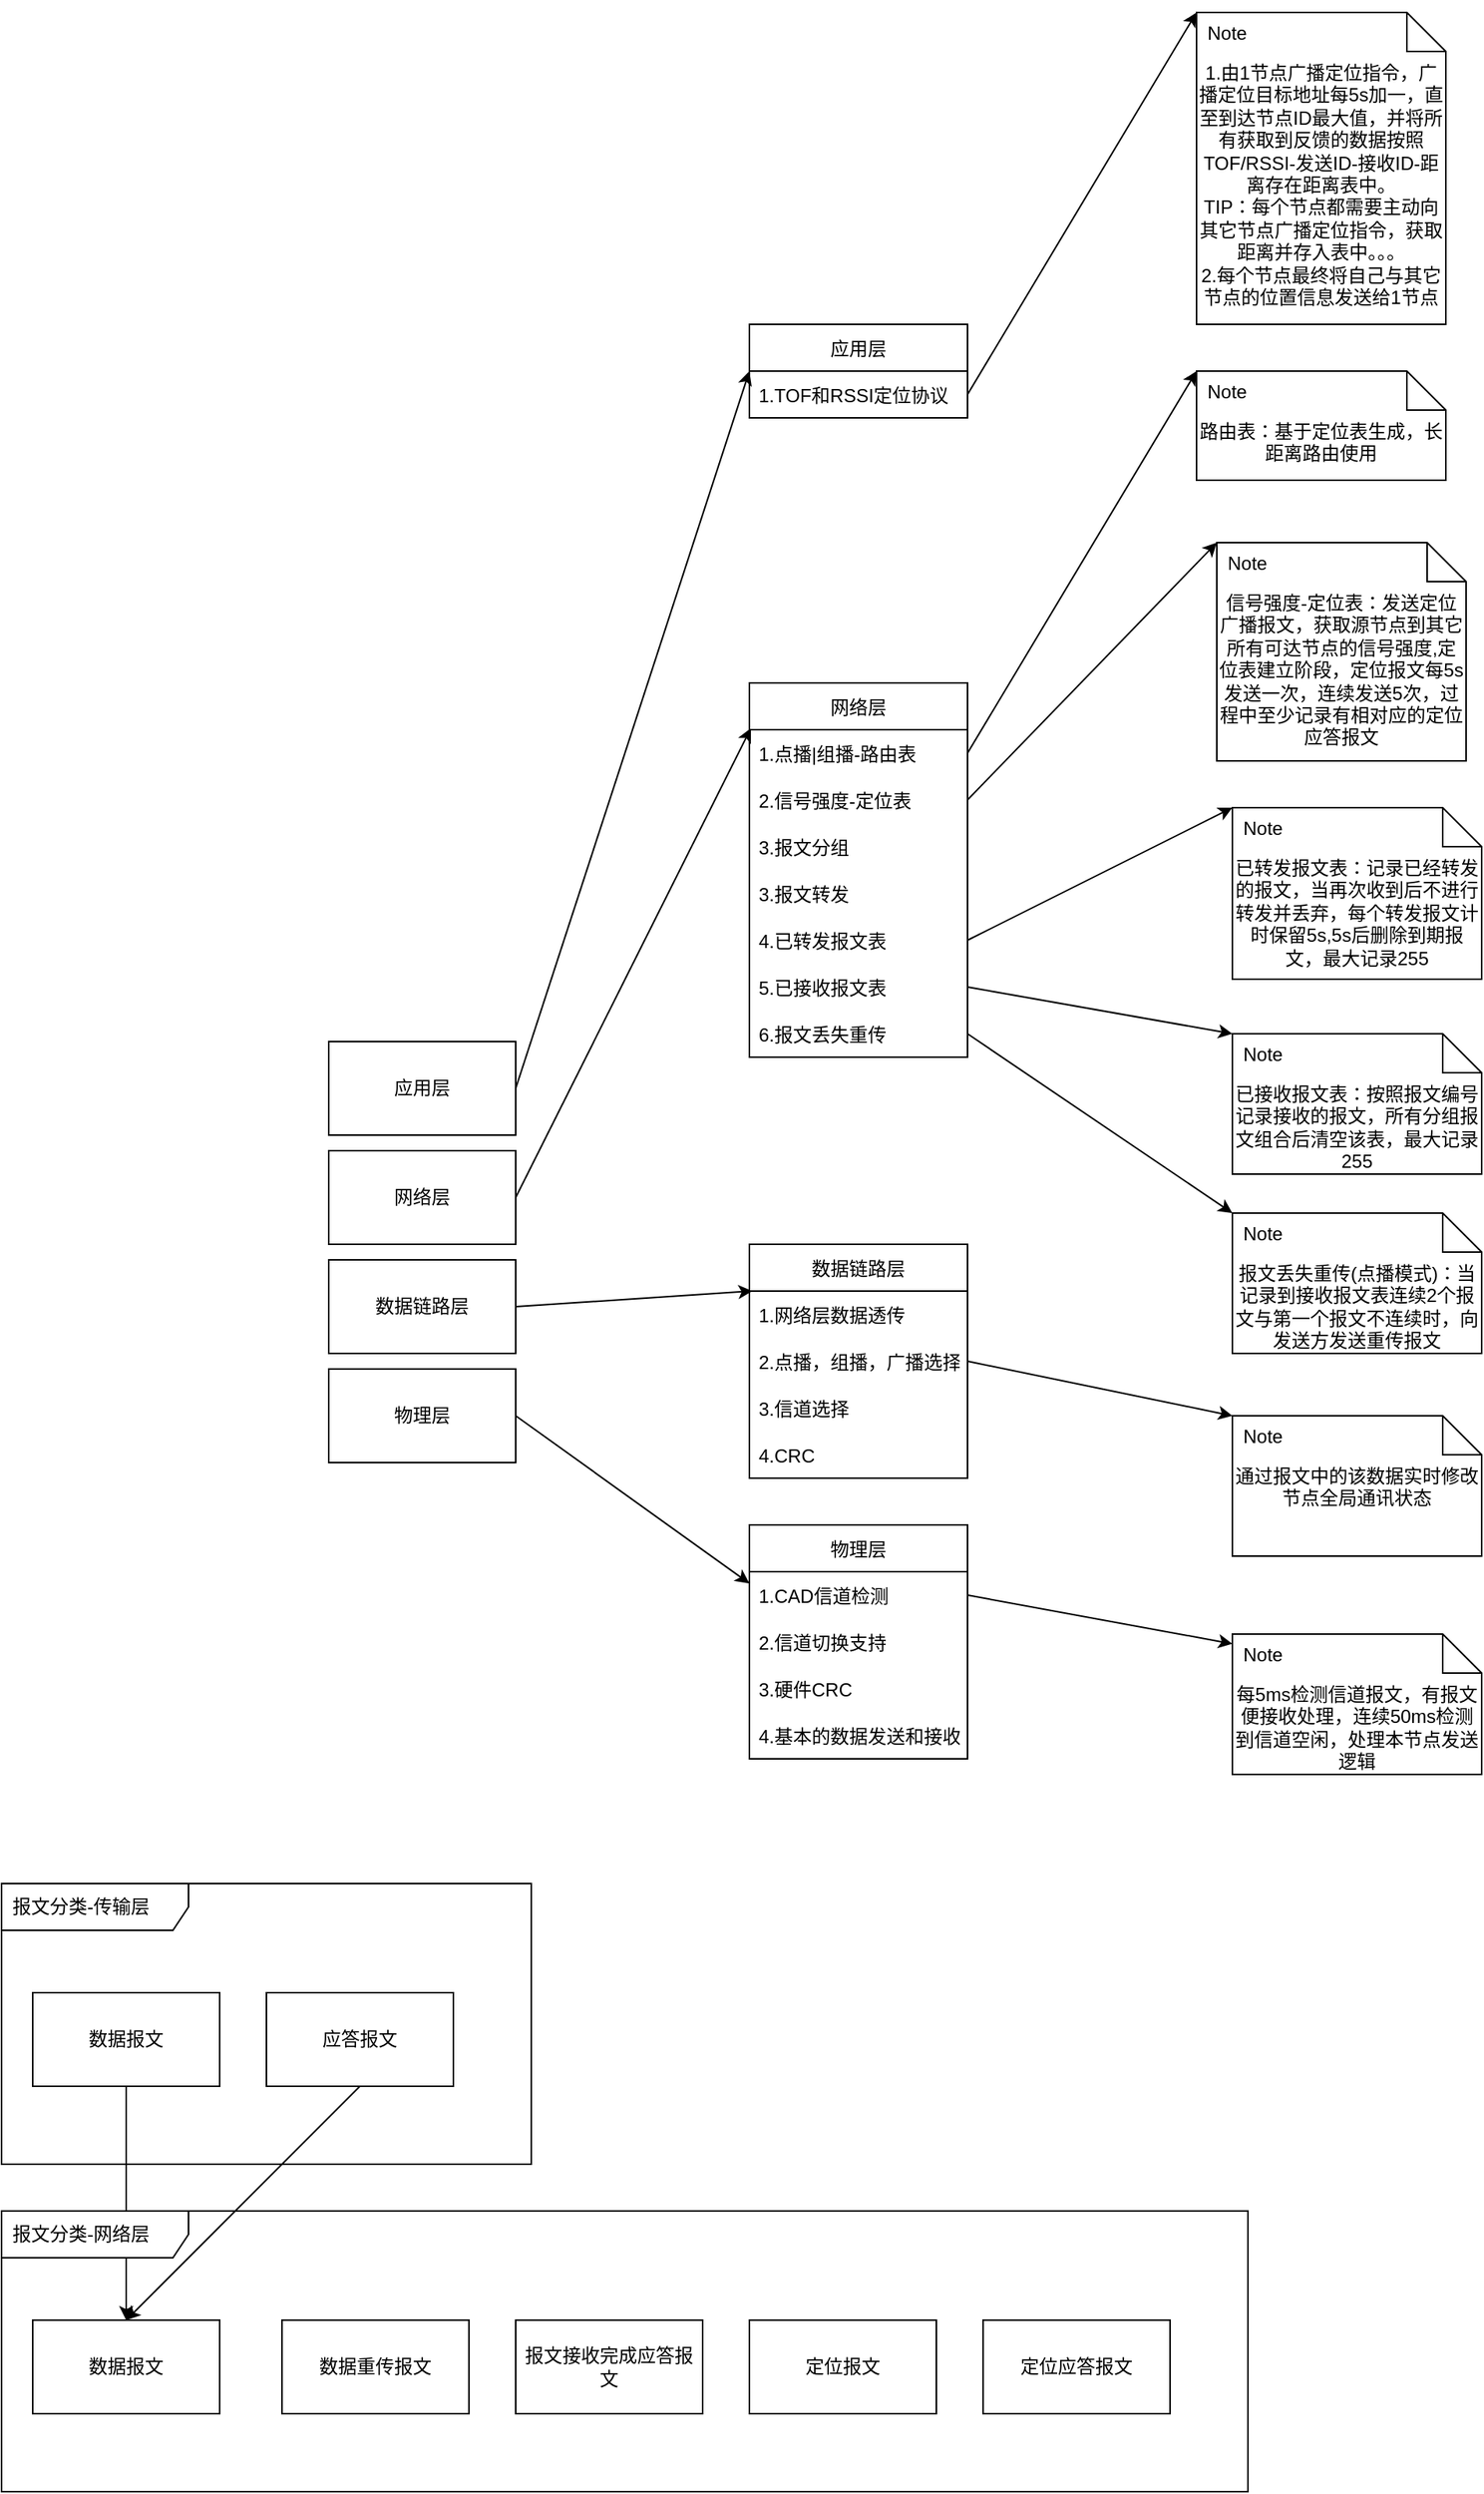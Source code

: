 <mxfile pages="5">
    <diagram id="yLtbUKuZxLzs7Zki0nff" name="通信协议架构">
        <mxGraphModel dx="1309" dy="1996" grid="1" gridSize="10" guides="1" tooltips="1" connect="1" arrows="1" fold="1" page="1" pageScale="1" pageWidth="827" pageHeight="1169" math="0" shadow="0">
            <root>
                <mxCell id="iFZXWEeWM3QpYLgtQmsO-0"/>
                <mxCell id="iFZXWEeWM3QpYLgtQmsO-1" parent="iFZXWEeWM3QpYLgtQmsO-0"/>
                <mxCell id="o_9jUbnYsorOezosvyYC-10" style="edgeStyle=none;html=1;exitX=1;exitY=0.5;exitDx=0;exitDy=0;entryX=0.014;entryY=0;entryDx=0;entryDy=0;entryPerimeter=0;" parent="iFZXWEeWM3QpYLgtQmsO-1" source="wE_xSkU33SutLFtQEsP_-0" target="o_9jUbnYsorOezosvyYC-7" edge="1">
                    <mxGeometry relative="1" as="geometry"/>
                </mxCell>
                <mxCell id="wE_xSkU33SutLFtQEsP_-0" value="数据链路层" style="rounded=0;whiteSpace=wrap;html=1;" parent="iFZXWEeWM3QpYLgtQmsO-1" vertex="1">
                    <mxGeometry x="270" y="420" width="120" height="60" as="geometry"/>
                </mxCell>
                <mxCell id="XXAmVUgub6ROglMcwQHT-5" style="edgeStyle=none;html=1;exitX=1;exitY=0.5;exitDx=0;exitDy=0;entryX=0.007;entryY=-0.033;entryDx=0;entryDy=0;entryPerimeter=0;" parent="iFZXWEeWM3QpYLgtQmsO-1" source="wE_xSkU33SutLFtQEsP_-1" target="XXAmVUgub6ROglMcwQHT-1" edge="1">
                    <mxGeometry relative="1" as="geometry"/>
                </mxCell>
                <mxCell id="wE_xSkU33SutLFtQEsP_-1" value="网络层" style="rounded=0;whiteSpace=wrap;html=1;" parent="iFZXWEeWM3QpYLgtQmsO-1" vertex="1">
                    <mxGeometry x="270" y="350" width="120" height="60" as="geometry"/>
                </mxCell>
                <mxCell id="o_9jUbnYsorOezosvyYC-5" style="edgeStyle=none;html=1;exitX=1;exitY=0.5;exitDx=0;exitDy=0;entryX=0;entryY=0.25;entryDx=0;entryDy=0;" parent="iFZXWEeWM3QpYLgtQmsO-1" source="o_9jUbnYsorOezosvyYC-0" target="o_9jUbnYsorOezosvyYC-1" edge="1">
                    <mxGeometry relative="1" as="geometry"/>
                </mxCell>
                <mxCell id="o_9jUbnYsorOezosvyYC-0" value="物理层" style="rounded=0;whiteSpace=wrap;html=1;" parent="iFZXWEeWM3QpYLgtQmsO-1" vertex="1">
                    <mxGeometry x="270" y="490" width="120" height="60" as="geometry"/>
                </mxCell>
                <mxCell id="o_9jUbnYsorOezosvyYC-1" value="物理层" style="swimlane;fontStyle=0;childLayout=stackLayout;horizontal=1;startSize=30;horizontalStack=0;resizeParent=1;resizeParentMax=0;resizeLast=0;collapsible=1;marginBottom=0;" parent="iFZXWEeWM3QpYLgtQmsO-1" vertex="1">
                    <mxGeometry x="540" y="590" width="140" height="150" as="geometry"/>
                </mxCell>
                <mxCell id="o_9jUbnYsorOezosvyYC-2" value="1.CAD信道检测" style="text;strokeColor=none;fillColor=none;align=left;verticalAlign=middle;spacingLeft=4;spacingRight=4;overflow=hidden;points=[[0,0.5],[1,0.5]];portConstraint=eastwest;rotatable=0;" parent="o_9jUbnYsorOezosvyYC-1" vertex="1">
                    <mxGeometry y="30" width="140" height="30" as="geometry"/>
                </mxCell>
                <mxCell id="o_9jUbnYsorOezosvyYC-3" value="2.信道切换支持" style="text;strokeColor=none;fillColor=none;align=left;verticalAlign=middle;spacingLeft=4;spacingRight=4;overflow=hidden;points=[[0,0.5],[1,0.5]];portConstraint=eastwest;rotatable=0;" parent="o_9jUbnYsorOezosvyYC-1" vertex="1">
                    <mxGeometry y="60" width="140" height="30" as="geometry"/>
                </mxCell>
                <mxCell id="o_9jUbnYsorOezosvyYC-4" value="3.硬件CRC" style="text;strokeColor=none;fillColor=none;align=left;verticalAlign=middle;spacingLeft=4;spacingRight=4;overflow=hidden;points=[[0,0.5],[1,0.5]];portConstraint=eastwest;rotatable=0;" parent="o_9jUbnYsorOezosvyYC-1" vertex="1">
                    <mxGeometry y="90" width="140" height="30" as="geometry"/>
                </mxCell>
                <mxCell id="0D4O0UfcXVCnJyBHmAh1-0" value="4.基本的数据发送和接收" style="text;strokeColor=none;fillColor=none;align=left;verticalAlign=middle;spacingLeft=4;spacingRight=4;overflow=hidden;points=[[0,0.5],[1,0.5]];portConstraint=eastwest;rotatable=0;" parent="o_9jUbnYsorOezosvyYC-1" vertex="1">
                    <mxGeometry y="120" width="140" height="30" as="geometry"/>
                </mxCell>
                <object label="数据链路层" id="o_9jUbnYsorOezosvyYC-6">
                    <mxCell style="swimlane;fontStyle=0;childLayout=stackLayout;horizontal=1;startSize=30;horizontalStack=0;resizeParent=1;resizeParentMax=0;resizeLast=0;collapsible=1;marginBottom=0;" parent="iFZXWEeWM3QpYLgtQmsO-1" vertex="1">
                        <mxGeometry x="540" y="410" width="140" height="150" as="geometry">
                            <mxRectangle x="590" y="420" width="90" height="30" as="alternateBounds"/>
                        </mxGeometry>
                    </mxCell>
                </object>
                <mxCell id="o_9jUbnYsorOezosvyYC-7" value="1.网络层数据透传" style="text;strokeColor=none;fillColor=none;align=left;verticalAlign=middle;spacingLeft=4;spacingRight=4;overflow=hidden;points=[[0,0.5],[1,0.5]];portConstraint=eastwest;rotatable=0;" parent="o_9jUbnYsorOezosvyYC-6" vertex="1">
                    <mxGeometry y="30" width="140" height="30" as="geometry"/>
                </mxCell>
                <mxCell id="o_9jUbnYsorOezosvyYC-8" value="2.点播，组播，广播选择" style="text;strokeColor=none;fillColor=none;align=left;verticalAlign=middle;spacingLeft=4;spacingRight=4;overflow=hidden;points=[[0,0.5],[1,0.5]];portConstraint=eastwest;rotatable=0;" parent="o_9jUbnYsorOezosvyYC-6" vertex="1">
                    <mxGeometry y="60" width="140" height="30" as="geometry"/>
                </mxCell>
                <mxCell id="o_9jUbnYsorOezosvyYC-9" value="3.信道选择" style="text;strokeColor=none;fillColor=none;align=left;verticalAlign=middle;spacingLeft=4;spacingRight=4;overflow=hidden;points=[[0,0.5],[1,0.5]];portConstraint=eastwest;rotatable=0;" parent="o_9jUbnYsorOezosvyYC-6" vertex="1">
                    <mxGeometry y="90" width="140" height="30" as="geometry"/>
                </mxCell>
                <mxCell id="WNwDYv1D2hItSHfhnT2R-2" value="4.CRC" style="text;strokeColor=none;fillColor=none;align=left;verticalAlign=middle;spacingLeft=4;spacingRight=4;overflow=hidden;points=[[0,0.5],[1,0.5]];portConstraint=eastwest;rotatable=0;" parent="o_9jUbnYsorOezosvyYC-6" vertex="1">
                    <mxGeometry y="120" width="140" height="30" as="geometry"/>
                </mxCell>
                <object label="网络层" id="XXAmVUgub6ROglMcwQHT-0">
                    <mxCell style="swimlane;fontStyle=0;childLayout=stackLayout;horizontal=1;startSize=30;horizontalStack=0;resizeParent=1;resizeParentMax=0;resizeLast=0;collapsible=1;marginBottom=0;" parent="iFZXWEeWM3QpYLgtQmsO-1" vertex="1">
                        <mxGeometry x="540" y="50" width="140" height="240" as="geometry">
                            <mxRectangle x="590" y="420" width="90" height="30" as="alternateBounds"/>
                        </mxGeometry>
                    </mxCell>
                </object>
                <mxCell id="XXAmVUgub6ROglMcwQHT-1" value="1.点播|组播-路由表" style="text;strokeColor=none;fillColor=none;align=left;verticalAlign=middle;spacingLeft=4;spacingRight=4;overflow=hidden;points=[[0,0.5],[1,0.5]];portConstraint=eastwest;rotatable=0;" parent="XXAmVUgub6ROglMcwQHT-0" vertex="1">
                    <mxGeometry y="30" width="140" height="30" as="geometry"/>
                </mxCell>
                <mxCell id="XXAmVUgub6ROglMcwQHT-2" value="2.信号强度-定位表" style="text;strokeColor=none;fillColor=none;align=left;verticalAlign=middle;spacingLeft=4;spacingRight=4;overflow=hidden;points=[[0,0.5],[1,0.5]];portConstraint=eastwest;rotatable=0;" parent="XXAmVUgub6ROglMcwQHT-0" vertex="1">
                    <mxGeometry y="60" width="140" height="30" as="geometry"/>
                </mxCell>
                <mxCell id="SMJ8qsPCP9mBfJRT_anW-0" value="3.报文分组" style="text;strokeColor=none;fillColor=none;align=left;verticalAlign=middle;spacingLeft=4;spacingRight=4;overflow=hidden;points=[[0,0.5],[1,0.5]];portConstraint=eastwest;rotatable=0;" parent="XXAmVUgub6ROglMcwQHT-0" vertex="1">
                    <mxGeometry y="90" width="140" height="30" as="geometry"/>
                </mxCell>
                <mxCell id="DC9Bp7rhBaDdBAEZg5AZ-0" value="3.报文转发" style="text;strokeColor=none;fillColor=none;align=left;verticalAlign=middle;spacingLeft=4;spacingRight=4;overflow=hidden;points=[[0,0.5],[1,0.5]];portConstraint=eastwest;rotatable=0;" parent="XXAmVUgub6ROglMcwQHT-0" vertex="1">
                    <mxGeometry y="120" width="140" height="30" as="geometry"/>
                </mxCell>
                <mxCell id="ARPGc3eo0kjv_5quw6N4-0" value="4.已转发报文表" style="text;strokeColor=none;fillColor=none;align=left;verticalAlign=middle;spacingLeft=4;spacingRight=4;overflow=hidden;points=[[0,0.5],[1,0.5]];portConstraint=eastwest;rotatable=0;" parent="XXAmVUgub6ROglMcwQHT-0" vertex="1">
                    <mxGeometry y="150" width="140" height="30" as="geometry"/>
                </mxCell>
                <mxCell id="Y8Ej_GocglttN_4tLN6E-3" value="5.已接收报文表" style="text;strokeColor=none;fillColor=none;align=left;verticalAlign=middle;spacingLeft=4;spacingRight=4;overflow=hidden;points=[[0,0.5],[1,0.5]];portConstraint=eastwest;rotatable=0;" parent="XXAmVUgub6ROglMcwQHT-0" vertex="1">
                    <mxGeometry y="180" width="140" height="30" as="geometry"/>
                </mxCell>
                <mxCell id="EU42nMupzb_JvtGQd6l0-0" value="6.报文丢失重传" style="text;strokeColor=none;fillColor=none;align=left;verticalAlign=middle;spacingLeft=4;spacingRight=4;overflow=hidden;points=[[0,0.5],[1,0.5]];portConstraint=eastwest;rotatable=0;" parent="XXAmVUgub6ROglMcwQHT-0" vertex="1">
                    <mxGeometry y="210" width="140" height="30" as="geometry"/>
                </mxCell>
                <mxCell id="DC9Bp7rhBaDdBAEZg5AZ-1" value="报文分类-传输层" style="shape=umlFrame;whiteSpace=wrap;html=1;width=120;height=30;boundedLbl=1;verticalAlign=middle;align=left;spacingLeft=5;" parent="iFZXWEeWM3QpYLgtQmsO-1" vertex="1">
                    <mxGeometry x="60" y="820" width="340" height="180" as="geometry"/>
                </mxCell>
                <mxCell id="fsSO72a-U8wWtBkn1AyK-2" style="edgeStyle=none;html=1;exitX=0.5;exitY=1;exitDx=0;exitDy=0;entryX=0.5;entryY=0;entryDx=0;entryDy=0;" parent="iFZXWEeWM3QpYLgtQmsO-1" source="DC9Bp7rhBaDdBAEZg5AZ-2" target="EU42nMupzb_JvtGQd6l0-2" edge="1">
                    <mxGeometry relative="1" as="geometry"/>
                </mxCell>
                <mxCell id="DC9Bp7rhBaDdBAEZg5AZ-2" value="数据报文" style="rounded=0;whiteSpace=wrap;html=1;" parent="iFZXWEeWM3QpYLgtQmsO-1" vertex="1">
                    <mxGeometry x="80" y="890" width="120" height="60" as="geometry"/>
                </mxCell>
                <mxCell id="fsSO72a-U8wWtBkn1AyK-3" style="edgeStyle=none;html=1;exitX=0.5;exitY=1;exitDx=0;exitDy=0;" parent="iFZXWEeWM3QpYLgtQmsO-1" source="DC9Bp7rhBaDdBAEZg5AZ-3" edge="1">
                    <mxGeometry relative="1" as="geometry">
                        <mxPoint x="140" y="1100" as="targetPoint"/>
                    </mxGeometry>
                </mxCell>
                <mxCell id="DC9Bp7rhBaDdBAEZg5AZ-3" value="应答报文" style="rounded=0;whiteSpace=wrap;html=1;" parent="iFZXWEeWM3QpYLgtQmsO-1" vertex="1">
                    <mxGeometry x="230" y="890" width="120" height="60" as="geometry"/>
                </mxCell>
                <mxCell id="Y8Ej_GocglttN_4tLN6E-0" value="已转发报文表：记录已经转发的报文，当再次收到后不进行转发并丢弃，每个转发报文计时保留5s,5s后删除到期报文，最大记录255" style="shape=note2;boundedLbl=1;whiteSpace=wrap;html=1;size=25;verticalAlign=top;align=center;" parent="iFZXWEeWM3QpYLgtQmsO-1" vertex="1">
                    <mxGeometry x="850" y="130" width="160" height="110" as="geometry"/>
                </mxCell>
                <mxCell id="Y8Ej_GocglttN_4tLN6E-1" value="Note" style="resizeWidth=1;part=1;strokeColor=none;fillColor=none;align=left;spacingLeft=5;" parent="Y8Ej_GocglttN_4tLN6E-0" vertex="1">
                    <mxGeometry width="160" height="25" relative="1" as="geometry"/>
                </mxCell>
                <mxCell id="Y8Ej_GocglttN_4tLN6E-2" style="edgeStyle=none;html=1;exitX=1;exitY=0.5;exitDx=0;exitDy=0;entryX=0;entryY=0;entryDx=0;entryDy=0;entryPerimeter=0;" parent="iFZXWEeWM3QpYLgtQmsO-1" source="ARPGc3eo0kjv_5quw6N4-0" target="Y8Ej_GocglttN_4tLN6E-0" edge="1">
                    <mxGeometry relative="1" as="geometry"/>
                </mxCell>
                <mxCell id="Y8Ej_GocglttN_4tLN6E-4" value="已接收报文表：按照报文编号记录接收的报文，所有分组报文组合后清空该表，最大记录255" style="shape=note2;boundedLbl=1;whiteSpace=wrap;html=1;size=25;verticalAlign=top;align=center;" parent="iFZXWEeWM3QpYLgtQmsO-1" vertex="1">
                    <mxGeometry x="850" y="275" width="160" height="90" as="geometry"/>
                </mxCell>
                <mxCell id="Y8Ej_GocglttN_4tLN6E-5" value="Note" style="resizeWidth=1;part=1;strokeColor=none;fillColor=none;align=left;spacingLeft=5;" parent="Y8Ej_GocglttN_4tLN6E-4" vertex="1">
                    <mxGeometry width="160" height="25" relative="1" as="geometry"/>
                </mxCell>
                <mxCell id="Y8Ej_GocglttN_4tLN6E-6" style="edgeStyle=none;html=1;exitX=1;exitY=0.5;exitDx=0;exitDy=0;entryX=0;entryY=0;entryDx=0;entryDy=0;" parent="iFZXWEeWM3QpYLgtQmsO-1" source="Y8Ej_GocglttN_4tLN6E-3" target="Y8Ej_GocglttN_4tLN6E-5" edge="1">
                    <mxGeometry relative="1" as="geometry"/>
                </mxCell>
                <mxCell id="EU42nMupzb_JvtGQd6l0-1" value="报文分类-网络层" style="shape=umlFrame;whiteSpace=wrap;html=1;width=120;height=30;boundedLbl=1;verticalAlign=middle;align=left;spacingLeft=5;" parent="iFZXWEeWM3QpYLgtQmsO-1" vertex="1">
                    <mxGeometry x="60" y="1030" width="800" height="180" as="geometry"/>
                </mxCell>
                <mxCell id="EU42nMupzb_JvtGQd6l0-2" value="数据报文" style="rounded=0;whiteSpace=wrap;html=1;" parent="iFZXWEeWM3QpYLgtQmsO-1" vertex="1">
                    <mxGeometry x="80" y="1100" width="120" height="60" as="geometry"/>
                </mxCell>
                <mxCell id="EU42nMupzb_JvtGQd6l0-3" value="数据重传报文" style="rounded=0;whiteSpace=wrap;html=1;" parent="iFZXWEeWM3QpYLgtQmsO-1" vertex="1">
                    <mxGeometry x="240" y="1100" width="120" height="60" as="geometry"/>
                </mxCell>
                <mxCell id="EU42nMupzb_JvtGQd6l0-4" value="报文丢失重传(点播模式)：当记录到接收报文表连续2个报文与第一个报文不连续时，向发送方发送重传报文" style="shape=note2;boundedLbl=1;whiteSpace=wrap;html=1;size=25;verticalAlign=top;align=center;" parent="iFZXWEeWM3QpYLgtQmsO-1" vertex="1">
                    <mxGeometry x="850" y="390" width="160" height="90" as="geometry"/>
                </mxCell>
                <mxCell id="EU42nMupzb_JvtGQd6l0-5" value="Note" style="resizeWidth=1;part=1;strokeColor=none;fillColor=none;align=left;spacingLeft=5;" parent="EU42nMupzb_JvtGQd6l0-4" vertex="1">
                    <mxGeometry width="160" height="25" relative="1" as="geometry"/>
                </mxCell>
                <mxCell id="EU42nMupzb_JvtGQd6l0-7" style="edgeStyle=none;html=1;exitX=1;exitY=0.5;exitDx=0;exitDy=0;entryX=0;entryY=0;entryDx=0;entryDy=0;" parent="iFZXWEeWM3QpYLgtQmsO-1" source="EU42nMupzb_JvtGQd6l0-0" target="EU42nMupzb_JvtGQd6l0-5" edge="1">
                    <mxGeometry relative="1" as="geometry"/>
                </mxCell>
                <mxCell id="rvRt6I-FNUH07TWl-J1b-0" value="报文接收完成应答报文" style="rounded=0;whiteSpace=wrap;html=1;" parent="iFZXWEeWM3QpYLgtQmsO-1" vertex="1">
                    <mxGeometry x="390" y="1100" width="120" height="60" as="geometry"/>
                </mxCell>
                <mxCell id="6_Pv43T4RMJ6e8LrdR1x-0" value="信号强度-定位表：发送定位广播报文，获取源节点到其它所有可达节点的信号强度,定位表建立阶段，定位报文每5s发送一次，连续发送5次，过程中至少记录有相对应的定位应答报文" style="shape=note2;boundedLbl=1;whiteSpace=wrap;html=1;size=25;verticalAlign=top;align=center;" parent="iFZXWEeWM3QpYLgtQmsO-1" vertex="1">
                    <mxGeometry x="840" y="-40" width="160" height="140" as="geometry"/>
                </mxCell>
                <mxCell id="6_Pv43T4RMJ6e8LrdR1x-1" value="Note" style="resizeWidth=1;part=1;strokeColor=none;fillColor=none;align=left;spacingLeft=5;" parent="6_Pv43T4RMJ6e8LrdR1x-0" vertex="1">
                    <mxGeometry width="160" height="25" relative="1" as="geometry"/>
                </mxCell>
                <mxCell id="6_Pv43T4RMJ6e8LrdR1x-2" style="edgeStyle=none;html=1;exitX=1;exitY=0.5;exitDx=0;exitDy=0;entryX=0;entryY=0;entryDx=0;entryDy=0;" parent="iFZXWEeWM3QpYLgtQmsO-1" source="XXAmVUgub6ROglMcwQHT-2" target="6_Pv43T4RMJ6e8LrdR1x-1" edge="1">
                    <mxGeometry relative="1" as="geometry"/>
                </mxCell>
                <mxCell id="fsSO72a-U8wWtBkn1AyK-0" value="定位报文" style="rounded=0;whiteSpace=wrap;html=1;" parent="iFZXWEeWM3QpYLgtQmsO-1" vertex="1">
                    <mxGeometry x="540" y="1100" width="120" height="60" as="geometry"/>
                </mxCell>
                <mxCell id="fsSO72a-U8wWtBkn1AyK-1" value="定位应答报文" style="rounded=0;whiteSpace=wrap;html=1;" parent="iFZXWEeWM3QpYLgtQmsO-1" vertex="1">
                    <mxGeometry x="690" y="1100" width="120" height="60" as="geometry"/>
                </mxCell>
                <mxCell id="wrC1prCBZmv6OiC5vHN4-0" value="路由表：基于定位表生成，长距离路由使用" style="shape=note2;boundedLbl=1;whiteSpace=wrap;html=1;size=25;verticalAlign=top;align=center;" parent="iFZXWEeWM3QpYLgtQmsO-1" vertex="1">
                    <mxGeometry x="827" y="-150" width="160" height="70" as="geometry"/>
                </mxCell>
                <mxCell id="wrC1prCBZmv6OiC5vHN4-1" value="Note" style="resizeWidth=1;part=1;strokeColor=none;fillColor=none;align=left;spacingLeft=5;" parent="wrC1prCBZmv6OiC5vHN4-0" vertex="1">
                    <mxGeometry width="160" height="25" relative="1" as="geometry"/>
                </mxCell>
                <mxCell id="wrC1prCBZmv6OiC5vHN4-2" style="edgeStyle=none;html=1;exitX=1;exitY=0.5;exitDx=0;exitDy=0;entryX=0;entryY=0;entryDx=0;entryDy=0;entryPerimeter=0;" parent="iFZXWEeWM3QpYLgtQmsO-1" source="XXAmVUgub6ROglMcwQHT-1" target="wrC1prCBZmv6OiC5vHN4-0" edge="1">
                    <mxGeometry relative="1" as="geometry"/>
                </mxCell>
                <mxCell id="8GGBgp7D0LmzB6MXQj0g-0" value="每5ms检测信道报文，有报文便接收处理，连续50ms检测到信道空闲，处理本节点发送逻辑" style="shape=note2;boundedLbl=1;whiteSpace=wrap;html=1;size=25;verticalAlign=top;align=center;" parent="iFZXWEeWM3QpYLgtQmsO-1" vertex="1">
                    <mxGeometry x="850" y="660" width="160" height="90" as="geometry"/>
                </mxCell>
                <mxCell id="8GGBgp7D0LmzB6MXQj0g-1" value="Note" style="resizeWidth=1;part=1;strokeColor=none;fillColor=none;align=left;spacingLeft=5;" parent="8GGBgp7D0LmzB6MXQj0g-0" vertex="1">
                    <mxGeometry width="160" height="25" relative="1" as="geometry"/>
                </mxCell>
                <mxCell id="8GGBgp7D0LmzB6MXQj0g-2" style="edgeStyle=none;html=1;exitX=1;exitY=0.5;exitDx=0;exitDy=0;entryX=0;entryY=0.25;entryDx=0;entryDy=0;" parent="iFZXWEeWM3QpYLgtQmsO-1" source="o_9jUbnYsorOezosvyYC-2" target="8GGBgp7D0LmzB6MXQj0g-1" edge="1">
                    <mxGeometry relative="1" as="geometry"/>
                </mxCell>
                <mxCell id="FM4uUw9yu6ONA-xRRb3w-0" value="通过报文中的该数据实时修改节点全局通讯状态" style="shape=note2;boundedLbl=1;whiteSpace=wrap;html=1;size=25;verticalAlign=top;align=center;" parent="iFZXWEeWM3QpYLgtQmsO-1" vertex="1">
                    <mxGeometry x="850" y="520" width="160" height="90" as="geometry"/>
                </mxCell>
                <mxCell id="FM4uUw9yu6ONA-xRRb3w-1" value="Note" style="resizeWidth=1;part=1;strokeColor=none;fillColor=none;align=left;spacingLeft=5;" parent="FM4uUw9yu6ONA-xRRb3w-0" vertex="1">
                    <mxGeometry width="160" height="25" relative="1" as="geometry"/>
                </mxCell>
                <mxCell id="FM4uUw9yu6ONA-xRRb3w-3" style="edgeStyle=none;html=1;exitX=1;exitY=0.5;exitDx=0;exitDy=0;entryX=0;entryY=0;entryDx=0;entryDy=0;" parent="iFZXWEeWM3QpYLgtQmsO-1" source="o_9jUbnYsorOezosvyYC-8" target="FM4uUw9yu6ONA-xRRb3w-1" edge="1">
                    <mxGeometry relative="1" as="geometry"/>
                </mxCell>
                <mxCell id="0" value="应用层" style="rounded=0;whiteSpace=wrap;html=1;" parent="iFZXWEeWM3QpYLgtQmsO-1" vertex="1">
                    <mxGeometry x="270" y="280" width="120" height="60" as="geometry"/>
                </mxCell>
                <object label="应用层" id="1">
                    <mxCell style="swimlane;fontStyle=0;childLayout=stackLayout;horizontal=1;startSize=30;horizontalStack=0;resizeParent=1;resizeParentMax=0;resizeLast=0;collapsible=1;marginBottom=0;" parent="iFZXWEeWM3QpYLgtQmsO-1" vertex="1">
                        <mxGeometry x="540" y="-180" width="140" height="60" as="geometry">
                            <mxRectangle x="590" y="420" width="90" height="30" as="alternateBounds"/>
                        </mxGeometry>
                    </mxCell>
                </object>
                <mxCell id="2" value="1.TOF和RSSI定位协议" style="text;strokeColor=none;fillColor=none;align=left;verticalAlign=middle;spacingLeft=4;spacingRight=4;overflow=hidden;points=[[0,0.5],[1,0.5]];portConstraint=eastwest;rotatable=0;" parent="1" vertex="1">
                    <mxGeometry y="30" width="140" height="30" as="geometry"/>
                </mxCell>
                <mxCell id="9" style="edgeStyle=none;html=1;exitX=1;exitY=0.5;exitDx=0;exitDy=0;entryX=0;entryY=0.5;entryDx=0;entryDy=0;" parent="iFZXWEeWM3QpYLgtQmsO-1" source="0" target="1" edge="1">
                    <mxGeometry relative="1" as="geometry">
                        <mxPoint x="359.02" y="210.99" as="sourcePoint"/>
                        <mxPoint x="510.0" y="-90.0" as="targetPoint"/>
                    </mxGeometry>
                </mxCell>
                <mxCell id="10" value="1.由1节点广播定位指令，广播定位目标地址每5s加一，直至到达节点ID最大值，并将所有获取到反馈的数据按照TOF/RSSI-发送ID-接收ID-距离存在距离表中。&lt;br&gt;TIP：每个节点都需要主动向其它节点广播定位指令，获取距离并存入表中。。。&lt;br&gt;2.每个节点最终将自己与其它节点的位置信息发送给1节点" style="shape=note2;boundedLbl=1;whiteSpace=wrap;html=1;size=25;verticalAlign=top;align=center;" parent="iFZXWEeWM3QpYLgtQmsO-1" vertex="1">
                    <mxGeometry x="827" y="-380" width="160" height="200" as="geometry"/>
                </mxCell>
                <mxCell id="11" value="Note" style="resizeWidth=1;part=1;strokeColor=none;fillColor=none;align=left;spacingLeft=5;" parent="10" vertex="1">
                    <mxGeometry width="160" height="25" relative="1" as="geometry"/>
                </mxCell>
                <mxCell id="12" style="edgeStyle=none;html=1;exitX=1;exitY=0.5;exitDx=0;exitDy=0;entryX=0;entryY=0;entryDx=0;entryDy=0;" parent="iFZXWEeWM3QpYLgtQmsO-1" source="2" target="11" edge="1">
                    <mxGeometry relative="1" as="geometry">
                        <mxPoint x="640" y="-155" as="sourcePoint"/>
                        <mxPoint x="787" y="-400" as="targetPoint"/>
                    </mxGeometry>
                </mxCell>
            </root>
        </mxGraphModel>
    </diagram>
    <diagram id="x9rLJt6SAvgbj97QaBmh" name="数据链路层数据格式">
        <mxGraphModel dx="918" dy="630" grid="1" gridSize="10" guides="1" tooltips="1" connect="1" arrows="1" fold="1" page="1" pageScale="1" pageWidth="827" pageHeight="1169" math="0" shadow="0">
            <root>
                <mxCell id="0"/>
                <mxCell id="1" parent="0"/>
                <mxCell id="19" value="0" style="rounded=0;whiteSpace=wrap;html=1;" parent="1" vertex="1">
                    <mxGeometry x="240" y="250" width="120" height="60" as="geometry"/>
                </mxCell>
                <mxCell id="20" value="1" style="rounded=0;whiteSpace=wrap;html=1;" parent="1" vertex="1">
                    <mxGeometry x="360" y="250" width="120" height="60" as="geometry"/>
                </mxCell>
                <mxCell id="21" value="2" style="rounded=0;whiteSpace=wrap;html=1;" parent="1" vertex="1">
                    <mxGeometry x="480" y="250" width="120" height="60" as="geometry"/>
                </mxCell>
                <mxCell id="34" style="edgeStyle=none;html=1;exitX=0.5;exitY=1;exitDx=0;exitDy=0;entryX=0.5;entryY=0;entryDx=0;entryDy=0;curved=1;" parent="1" source="22" target="33" edge="1">
                    <mxGeometry relative="1" as="geometry">
                        <Array as="points">
                            <mxPoint x="230" y="420"/>
                        </Array>
                    </mxGeometry>
                </mxCell>
                <mxCell id="22" value="Function" style="rounded=0;whiteSpace=wrap;html=1;" parent="1" vertex="1">
                    <mxGeometry x="240" y="310" width="120" height="60" as="geometry"/>
                </mxCell>
                <mxCell id="v91sEMvebhUYm4aDcXGE-36" style="edgeStyle=none;html=1;exitX=0.5;exitY=1;exitDx=0;exitDy=0;entryX=0.5;entryY=0;entryDx=0;entryDy=0;entryPerimeter=0;" parent="1" source="23" target="v91sEMvebhUYm4aDcXGE-34" edge="1">
                    <mxGeometry relative="1" as="geometry"/>
                </mxCell>
                <mxCell id="23" value="MAC_Address:1字节" style="rounded=0;whiteSpace=wrap;html=1;" parent="1" vertex="1">
                    <mxGeometry x="360" y="310" width="120" height="60" as="geometry"/>
                </mxCell>
                <mxCell id="24" value="Data_Length:1字节" style="rounded=0;whiteSpace=wrap;html=1;" parent="1" vertex="1">
                    <mxGeometry x="480" y="310" width="120" height="60" as="geometry"/>
                </mxCell>
                <mxCell id="25" value="字节" style="rounded=0;whiteSpace=wrap;html=1;" parent="1" vertex="1">
                    <mxGeometry x="100" y="250" width="120" height="60" as="geometry"/>
                </mxCell>
                <mxCell id="26" value="内容" style="rounded=0;whiteSpace=wrap;html=1;" parent="1" vertex="1">
                    <mxGeometry x="100" y="310" width="120" height="60" as="geometry"/>
                </mxCell>
                <mxCell id="27" value="..." style="rounded=0;whiteSpace=wrap;html=1;" parent="1" vertex="1">
                    <mxGeometry x="600" y="250" width="120" height="60" as="geometry"/>
                </mxCell>
                <mxCell id="28" value="Data" style="rounded=0;whiteSpace=wrap;html=1;" parent="1" vertex="1">
                    <mxGeometry x="600" y="310" width="120" height="60" as="geometry"/>
                </mxCell>
                <mxCell id="31" value="4+Data_Length" style="rounded=0;whiteSpace=wrap;html=1;" parent="1" vertex="1">
                    <mxGeometry x="720" y="250" width="120" height="60" as="geometry"/>
                </mxCell>
                <mxCell id="32" value="CRC-8" style="rounded=0;whiteSpace=wrap;html=1;" parent="1" vertex="1">
                    <mxGeometry x="720" y="310" width="120" height="60" as="geometry"/>
                </mxCell>
                <mxCell id="33" value="bit 0-1 : 点播00，组播01，广播11&lt;br&gt;bit 2-5 : 信道选择(0000-&amp;gt;413mhz&lt;br&gt;&lt;span style=&quot;white-space: pre&quot;&gt;&#9;&lt;/span&gt;&lt;span style=&quot;white-space: pre&quot;&gt;&#9;&lt;/span&gt;&lt;span style=&quot;white-space: pre&quot;&gt;&#9;&lt;/span&gt;&amp;nbsp; &amp;nbsp; &amp;nbsp;0001-&amp;gt;424mhz&lt;br&gt;&lt;span style=&quot;white-space: pre&quot;&gt;&#9;&lt;/span&gt;&lt;span style=&quot;white-space: pre&quot;&gt;&#9;&lt;/span&gt;&lt;span style=&quot;white-space: pre&quot;&gt;&#9;&lt;/span&gt;&amp;nbsp; &amp;nbsp; &amp;nbsp;0010 -&amp;gt;434mhz&lt;br&gt;&lt;span style=&quot;white-space: pre&quot;&gt;&#9;&lt;/span&gt;&lt;span style=&quot;white-space: pre&quot;&gt;&#9;&lt;/span&gt;&lt;span style=&quot;white-space: pre&quot;&gt;&#9;&lt;/span&gt;&amp;nbsp; &amp;nbsp; &amp;nbsp;0011-&amp;gt;445mhz&lt;br&gt;&lt;span style=&quot;white-space: pre&quot;&gt;&#9;&lt;/span&gt;&lt;span style=&quot;white-space: pre&quot;&gt;&#9;&lt;/span&gt;&lt;span style=&quot;white-space: pre&quot;&gt;&#9;&lt;/span&gt;&amp;nbsp; &amp;nbsp; &amp;nbsp;0100-&amp;gt;454mhz&lt;br&gt;&lt;span style=&quot;white-space: pre&quot;&gt;&#9;&lt;/span&gt;&lt;span style=&quot;white-space: pre&quot;&gt;&#9;&lt;/span&gt;&lt;span style=&quot;white-space: pre&quot;&gt;&#9;&lt;/span&gt;&amp;nbsp; &amp;nbsp; &amp;nbsp;0101-&amp;gt;463mhz&lt;br&gt;&lt;span style=&quot;white-space: pre&quot;&gt;&#9;&lt;/span&gt;&lt;span style=&quot;white-space: pre&quot;&gt;&#9;&lt;/span&gt;&lt;span style=&quot;white-space: pre&quot;&gt;&#9;&lt;/span&gt;&amp;nbsp; &amp;nbsp; &amp;nbsp;0110-&amp;gt;474mhz&lt;br&gt;&lt;span style=&quot;white-space: pre&quot;&gt;&#9;&lt;/span&gt;&lt;span style=&quot;white-space: pre&quot;&gt;&#9;&lt;/span&gt;&lt;span style=&quot;white-space: pre&quot;&gt;&#9;&lt;/span&gt;&amp;nbsp; &amp;nbsp; &amp;nbsp;0111-&amp;gt;484mhz&lt;br&gt;&lt;span style=&quot;white-space: pre&quot;&gt;&#9;&lt;/span&gt;&lt;span style=&quot;white-space: pre&quot;&gt;&#9;&lt;/span&gt;&lt;span style=&quot;white-space: pre&quot;&gt;&#9;&lt;/span&gt;&amp;nbsp; &amp;nbsp; &amp;nbsp;1000-&amp;gt;495mhz&lt;br&gt;&lt;span style=&quot;white-space: pre&quot;&gt;&#9;&lt;/span&gt;&lt;span style=&quot;white-space: pre&quot;&gt;&#9;&lt;/span&gt;&lt;span style=&quot;white-space: pre&quot;&gt;&#9;&lt;/span&gt;&amp;nbsp; &amp;nbsp; &amp;nbsp;1001-&amp;gt;503mhz&lt;br&gt;&lt;span style=&quot;white-space: pre&quot;&gt;&#9;&lt;/span&gt;&lt;span style=&quot;white-space: pre&quot;&gt;&#9;&lt;/span&gt;&lt;span style=&quot;white-space: pre&quot;&gt;&#9;&lt;/span&gt;&amp;nbsp; &amp;nbsp; &amp;nbsp;1010-&amp;gt;514mhz&lt;br&gt;&lt;span style=&quot;white-space: pre&quot;&gt;&#9;&lt;/span&gt;&lt;span style=&quot;white-space: pre&quot;&gt;&#9;&lt;/span&gt;&lt;span style=&quot;white-space: pre&quot;&gt;&#9;&lt;/span&gt;&amp;nbsp; &amp;nbsp; &amp;nbsp;1011-&amp;gt;523mhz)&lt;br&gt;bit 6-7 : 组播分组选择，可分四组&lt;br&gt;&lt;span style=&quot;white-space: pre&quot;&gt;&#9;&lt;/span&gt;&amp;nbsp; &amp;nbsp; &amp;nbsp;00，01，10，11" style="shape=partialRectangle;html=1;top=1;align=left;dashed=1;" parent="1" vertex="1">
                    <mxGeometry x="120" y="480" width="200" height="230" as="geometry"/>
                </mxCell>
                <mxCell id="v91sEMvebhUYm4aDcXGE-34" value="发送当前报文的地址" style="shape=note2;boundedLbl=1;whiteSpace=wrap;html=1;size=25;verticalAlign=top;align=center;" parent="1" vertex="1">
                    <mxGeometry x="460" y="540" width="160" height="60" as="geometry"/>
                </mxCell>
                <mxCell id="v91sEMvebhUYm4aDcXGE-35" value="Note" style="resizeWidth=1;part=1;strokeColor=none;fillColor=none;align=left;spacingLeft=5;" parent="v91sEMvebhUYm4aDcXGE-34" vertex="1">
                    <mxGeometry width="160" height="25" relative="1" as="geometry"/>
                </mxCell>
            </root>
        </mxGraphModel>
    </diagram>
    <diagram id="6gUuc052qOnKWtWP-L-i" name="网络层数据格式">
        <mxGraphModel dx="2136" dy="827" grid="1" gridSize="10" guides="1" tooltips="1" connect="1" arrows="1" fold="1" page="1" pageScale="1" pageWidth="827" pageHeight="1169" math="0" shadow="0">
            <root>
                <mxCell id="aevX1FBp8jtBNWZgY23v-0"/>
                <mxCell id="aevX1FBp8jtBNWZgY23v-1" parent="aevX1FBp8jtBNWZgY23v-0"/>
                <mxCell id="5yrI3puH2klYCHd3gv6m-0" value="数据报文" style="shape=umlFrame;whiteSpace=wrap;html=1;width=120;height=30;boundedLbl=1;verticalAlign=middle;align=left;spacingLeft=5;" parent="aevX1FBp8jtBNWZgY23v-1" vertex="1">
                    <mxGeometry x="-130" y="180" width="1040" height="450" as="geometry"/>
                </mxCell>
                <mxCell id="03xZ5JOvFk9688km0bL1-1" value="2" style="rounded=0;whiteSpace=wrap;html=1;" parent="aevX1FBp8jtBNWZgY23v-1" vertex="1">
                    <mxGeometry x="280" y="250" width="120" height="60" as="geometry"/>
                </mxCell>
                <mxCell id="03xZ5JOvFk9688km0bL1-2" value="3" style="rounded=0;whiteSpace=wrap;html=1;" parent="aevX1FBp8jtBNWZgY23v-1" vertex="1">
                    <mxGeometry x="400" y="250" width="120" height="60" as="geometry"/>
                </mxCell>
                <mxCell id="03xZ5JOvFk9688km0bL1-3" value="4" style="rounded=0;whiteSpace=wrap;html=1;" parent="aevX1FBp8jtBNWZgY23v-1" vertex="1">
                    <mxGeometry x="520" y="250" width="120" height="60" as="geometry"/>
                </mxCell>
                <mxCell id="U110Z0B3JAhT9GQNymTo-4" style="edgeStyle=none;html=1;exitX=0.25;exitY=1;exitDx=0;exitDy=0;entryX=0.5;entryY=0;entryDx=0;entryDy=0;" parent="aevX1FBp8jtBNWZgY23v-1" source="03xZ5JOvFk9688km0bL1-5" target="U110Z0B3JAhT9GQNymTo-2" edge="1">
                    <mxGeometry relative="1" as="geometry"/>
                </mxCell>
                <mxCell id="03xZ5JOvFk9688km0bL1-5" value="Message_Counter" style="rounded=0;whiteSpace=wrap;html=1;" parent="aevX1FBp8jtBNWZgY23v-1" vertex="1">
                    <mxGeometry x="280" y="310" width="120" height="60" as="geometry"/>
                </mxCell>
                <mxCell id="U110Z0B3JAhT9GQNymTo-7" style="edgeStyle=none;html=1;exitX=0.5;exitY=1;exitDx=0;exitDy=0;" parent="aevX1FBp8jtBNWZgY23v-1" source="03xZ5JOvFk9688km0bL1-6" target="U110Z0B3JAhT9GQNymTo-5" edge="1">
                    <mxGeometry relative="1" as="geometry"/>
                </mxCell>
                <mxCell id="03xZ5JOvFk9688km0bL1-6" value="From:MAC_Address:&lt;br&gt;1字节" style="rounded=0;whiteSpace=wrap;html=1;" parent="aevX1FBp8jtBNWZgY23v-1" vertex="1">
                    <mxGeometry x="400" y="310" width="120" height="60" as="geometry"/>
                </mxCell>
                <mxCell id="U110Z0B3JAhT9GQNymTo-10" style="edgeStyle=none;html=1;exitX=0.5;exitY=1;exitDx=0;exitDy=0;entryX=0.5;entryY=0;entryDx=0;entryDy=0;" parent="aevX1FBp8jtBNWZgY23v-1" source="03xZ5JOvFk9688km0bL1-7" target="U110Z0B3JAhT9GQNymTo-9" edge="1">
                    <mxGeometry relative="1" as="geometry"/>
                </mxCell>
                <mxCell id="03xZ5JOvFk9688km0bL1-7" value="To:MAC_Address:&lt;br&gt;1字节" style="rounded=0;whiteSpace=wrap;html=1;" parent="aevX1FBp8jtBNWZgY23v-1" vertex="1">
                    <mxGeometry x="520" y="310" width="120" height="60" as="geometry"/>
                </mxCell>
                <mxCell id="03xZ5JOvFk9688km0bL1-8" value="字节" style="rounded=0;whiteSpace=wrap;html=1;" parent="aevX1FBp8jtBNWZgY23v-1" vertex="1">
                    <mxGeometry x="-100" y="250" width="120" height="60" as="geometry"/>
                </mxCell>
                <mxCell id="03xZ5JOvFk9688km0bL1-9" value="内容" style="rounded=0;whiteSpace=wrap;html=1;" parent="aevX1FBp8jtBNWZgY23v-1" vertex="1">
                    <mxGeometry x="-100" y="310" width="120" height="60" as="geometry"/>
                </mxCell>
                <mxCell id="03xZ5JOvFk9688km0bL1-10" value="5" style="rounded=0;whiteSpace=wrap;html=1;" parent="aevX1FBp8jtBNWZgY23v-1" vertex="1">
                    <mxGeometry x="640" y="250" width="120" height="60" as="geometry"/>
                </mxCell>
                <mxCell id="03xZ5JOvFk9688km0bL1-11" value="Data_Length" style="rounded=0;whiteSpace=wrap;html=1;" parent="aevX1FBp8jtBNWZgY23v-1" vertex="1">
                    <mxGeometry x="640" y="310" width="120" height="60" as="geometry"/>
                </mxCell>
                <mxCell id="U110Z0B3JAhT9GQNymTo-1" value="当前报文编号，MIN:1MAX:255" style="shape=note2;boundedLbl=1;whiteSpace=wrap;html=1;size=25;verticalAlign=top;align=center;" parent="aevX1FBp8jtBNWZgY23v-1" vertex="1">
                    <mxGeometry x="220" y="500" width="160" height="60" as="geometry"/>
                </mxCell>
                <mxCell id="U110Z0B3JAhT9GQNymTo-2" value="Note" style="resizeWidth=1;part=1;strokeColor=none;fillColor=none;align=left;spacingLeft=5;" parent="U110Z0B3JAhT9GQNymTo-1" vertex="1">
                    <mxGeometry width="160" height="25" relative="1" as="geometry"/>
                </mxCell>
                <mxCell id="U110Z0B3JAhT9GQNymTo-5" value="报文来源地址,MIN:1,MAX:255" style="shape=note2;boundedLbl=1;whiteSpace=wrap;html=1;size=25;verticalAlign=top;align=center;" parent="aevX1FBp8jtBNWZgY23v-1" vertex="1">
                    <mxGeometry x="400" y="500" width="160" height="60" as="geometry"/>
                </mxCell>
                <mxCell id="U110Z0B3JAhT9GQNymTo-6" value="Note" style="resizeWidth=1;part=1;strokeColor=none;fillColor=none;align=left;spacingLeft=5;" parent="U110Z0B3JAhT9GQNymTo-5" vertex="1">
                    <mxGeometry width="160" height="25" relative="1" as="geometry"/>
                </mxCell>
                <mxCell id="U110Z0B3JAhT9GQNymTo-8" value="报文点播目标地址，0x00:广播或组播填充，MIN:1,MAX:255" style="shape=note2;boundedLbl=1;whiteSpace=wrap;html=1;size=25;verticalAlign=top;align=center;" parent="aevX1FBp8jtBNWZgY23v-1" vertex="1">
                    <mxGeometry x="580" y="500" width="170" height="70" as="geometry"/>
                </mxCell>
                <mxCell id="U110Z0B3JAhT9GQNymTo-9" value="Note" style="resizeWidth=1;part=1;strokeColor=none;fillColor=none;align=left;spacingLeft=5;" parent="U110Z0B3JAhT9GQNymTo-8" vertex="1">
                    <mxGeometry width="170" height="25" relative="1" as="geometry"/>
                </mxCell>
                <mxCell id="ayLWsQj8GZnEMIXfHpCw-0" value="1" style="rounded=0;whiteSpace=wrap;html=1;" parent="aevX1FBp8jtBNWZgY23v-1" vertex="1">
                    <mxGeometry x="160" y="250" width="120" height="60" as="geometry"/>
                </mxCell>
                <mxCell id="ayLWsQj8GZnEMIXfHpCw-4" style="edgeStyle=none;html=1;exitX=0.5;exitY=1;exitDx=0;exitDy=0;entryX=0.5;entryY=0;entryDx=0;entryDy=0;" parent="aevX1FBp8jtBNWZgY23v-1" source="ayLWsQj8GZnEMIXfHpCw-1" target="ayLWsQj8GZnEMIXfHpCw-3" edge="1">
                    <mxGeometry relative="1" as="geometry"/>
                </mxCell>
                <mxCell id="ayLWsQj8GZnEMIXfHpCw-1" value="Message_Number" style="rounded=0;whiteSpace=wrap;html=1;" parent="aevX1FBp8jtBNWZgY23v-1" vertex="1">
                    <mxGeometry x="160" y="310" width="120" height="60" as="geometry"/>
                </mxCell>
                <mxCell id="ayLWsQj8GZnEMIXfHpCw-2" value="总报文个数，MIN:1,MAX:255" style="shape=note2;boundedLbl=1;whiteSpace=wrap;html=1;size=25;verticalAlign=top;align=center;" parent="aevX1FBp8jtBNWZgY23v-1" vertex="1">
                    <mxGeometry x="40" y="500" width="160" height="60" as="geometry"/>
                </mxCell>
                <mxCell id="ayLWsQj8GZnEMIXfHpCw-3" value="Note" style="resizeWidth=1;part=1;strokeColor=none;fillColor=none;align=left;spacingLeft=5;" parent="ayLWsQj8GZnEMIXfHpCw-2" vertex="1">
                    <mxGeometry width="160" height="25" relative="1" as="geometry"/>
                </mxCell>
                <mxCell id="5yrI3puH2klYCHd3gv6m-1" value="重传报文-点播模式" style="shape=umlFrame;whiteSpace=wrap;html=1;width=120;height=30;boundedLbl=1;verticalAlign=middle;align=left;spacingLeft=5;" parent="aevX1FBp8jtBNWZgY23v-1" vertex="1">
                    <mxGeometry x="940" y="180" width="730" height="450" as="geometry"/>
                </mxCell>
                <mxCell id="dArTVhcxoPyAGEZbDN7V-0" value="1" style="rounded=0;whiteSpace=wrap;html=1;" parent="aevX1FBp8jtBNWZgY23v-1" vertex="1">
                    <mxGeometry x="1250" y="250" width="120" height="60" as="geometry"/>
                </mxCell>
                <mxCell id="dArTVhcxoPyAGEZbDN7V-1" value="2" style="rounded=0;whiteSpace=wrap;html=1;" parent="aevX1FBp8jtBNWZgY23v-1" vertex="1">
                    <mxGeometry x="1370" y="250" width="120" height="60" as="geometry"/>
                </mxCell>
                <mxCell id="dArTVhcxoPyAGEZbDN7V-2" value="3" style="rounded=0;whiteSpace=wrap;html=1;" parent="aevX1FBp8jtBNWZgY23v-1" vertex="1">
                    <mxGeometry x="1490" y="250" width="120" height="60" as="geometry"/>
                </mxCell>
                <mxCell id="dArTVhcxoPyAGEZbDN7V-14" style="edgeStyle=none;html=1;exitX=0.5;exitY=1;exitDx=0;exitDy=0;entryX=0.5;entryY=0;entryDx=0;entryDy=0;entryPerimeter=0;" parent="aevX1FBp8jtBNWZgY23v-1" source="dArTVhcxoPyAGEZbDN7V-3" target="dArTVhcxoPyAGEZbDN7V-12" edge="1">
                    <mxGeometry relative="1" as="geometry"/>
                </mxCell>
                <mxCell id="dArTVhcxoPyAGEZbDN7V-3" value="Message_Counter" style="rounded=0;whiteSpace=wrap;html=1;" parent="aevX1FBp8jtBNWZgY23v-1" vertex="1">
                    <mxGeometry x="1250" y="310" width="120" height="60" as="geometry"/>
                </mxCell>
                <mxCell id="dArTVhcxoPyAGEZbDN7V-4" value="From:MAC_Address:&lt;br&gt;1字节" style="rounded=0;whiteSpace=wrap;html=1;" parent="aevX1FBp8jtBNWZgY23v-1" vertex="1">
                    <mxGeometry x="1370" y="310" width="120" height="60" as="geometry"/>
                </mxCell>
                <mxCell id="dArTVhcxoPyAGEZbDN7V-5" value="To:MAC_Address:&lt;br&gt;1字节" style="rounded=0;whiteSpace=wrap;html=1;" parent="aevX1FBp8jtBNWZgY23v-1" vertex="1">
                    <mxGeometry x="1490" y="310" width="120" height="60" as="geometry"/>
                </mxCell>
                <mxCell id="dArTVhcxoPyAGEZbDN7V-6" value="字节" style="rounded=0;whiteSpace=wrap;html=1;" parent="aevX1FBp8jtBNWZgY23v-1" vertex="1">
                    <mxGeometry x="990" y="250" width="120" height="60" as="geometry"/>
                </mxCell>
                <mxCell id="dArTVhcxoPyAGEZbDN7V-7" value="内容" style="rounded=0;whiteSpace=wrap;html=1;" parent="aevX1FBp8jtBNWZgY23v-1" vertex="1">
                    <mxGeometry x="990" y="310" width="120" height="60" as="geometry"/>
                </mxCell>
                <mxCell id="dArTVhcxoPyAGEZbDN7V-10" value="0" style="rounded=0;whiteSpace=wrap;html=1;" parent="aevX1FBp8jtBNWZgY23v-1" vertex="1">
                    <mxGeometry x="1130" y="250" width="120" height="60" as="geometry"/>
                </mxCell>
                <mxCell id="uvgSkkIF27PJAbq-iqRO-35" style="edgeStyle=none;html=1;exitX=0.5;exitY=1;exitDx=0;exitDy=0;entryX=0.5;entryY=0;entryDx=0;entryDy=0;entryPerimeter=0;" parent="aevX1FBp8jtBNWZgY23v-1" source="dArTVhcxoPyAGEZbDN7V-11" target="uvgSkkIF27PJAbq-iqRO-33" edge="1">
                    <mxGeometry relative="1" as="geometry"/>
                </mxCell>
                <mxCell id="dArTVhcxoPyAGEZbDN7V-11" value="0x02" style="rounded=0;whiteSpace=wrap;html=1;" parent="aevX1FBp8jtBNWZgY23v-1" vertex="1">
                    <mxGeometry x="1130" y="310" width="120" height="60" as="geometry"/>
                </mxCell>
                <mxCell id="dArTVhcxoPyAGEZbDN7V-12" value="需要重传报文的开始编号" style="shape=note2;boundedLbl=1;whiteSpace=wrap;html=1;size=25;verticalAlign=top;align=center;" parent="aevX1FBp8jtBNWZgY23v-1" vertex="1">
                    <mxGeometry x="1230" y="500" width="160" height="60" as="geometry"/>
                </mxCell>
                <mxCell id="dArTVhcxoPyAGEZbDN7V-13" value="Note" style="resizeWidth=1;part=1;strokeColor=none;fillColor=none;align=left;spacingLeft=5;" parent="dArTVhcxoPyAGEZbDN7V-12" vertex="1">
                    <mxGeometry width="160" height="25" relative="1" as="geometry"/>
                </mxCell>
                <mxCell id="JuFDcJlSGUHynoDv0RgY-16" value="应答报文-点播模式" style="shape=umlFrame;whiteSpace=wrap;html=1;width=120;height=30;boundedLbl=1;verticalAlign=middle;align=left;spacingLeft=5;" parent="aevX1FBp8jtBNWZgY23v-1" vertex="1">
                    <mxGeometry x="160" y="690" width="730" height="240" as="geometry"/>
                </mxCell>
                <mxCell id="JuFDcJlSGUHynoDv0RgY-23" value="To:MAC_Address:&lt;br&gt;1字节" style="rounded=0;whiteSpace=wrap;html=1;" parent="aevX1FBp8jtBNWZgY23v-1" vertex="1">
                    <mxGeometry x="600" y="820" width="120" height="60" as="geometry"/>
                </mxCell>
                <mxCell id="uvgSkkIF27PJAbq-iqRO-0" value="0" style="rounded=0;whiteSpace=wrap;html=1;" parent="aevX1FBp8jtBNWZgY23v-1" vertex="1">
                    <mxGeometry x="40" y="250" width="120" height="60" as="geometry"/>
                </mxCell>
                <mxCell id="uvgSkkIF27PJAbq-iqRO-32" style="edgeStyle=none;html=1;exitX=0.5;exitY=1;exitDx=0;exitDy=0;entryX=0.5;entryY=0;entryDx=0;entryDy=0;" parent="aevX1FBp8jtBNWZgY23v-1" source="uvgSkkIF27PJAbq-iqRO-1" target="uvgSkkIF27PJAbq-iqRO-31" edge="1">
                    <mxGeometry relative="1" as="geometry"/>
                </mxCell>
                <mxCell id="uvgSkkIF27PJAbq-iqRO-1" value="0x00" style="rounded=0;whiteSpace=wrap;html=1;" parent="aevX1FBp8jtBNWZgY23v-1" vertex="1">
                    <mxGeometry x="40" y="310" width="120" height="60" as="geometry"/>
                </mxCell>
                <mxCell id="uvgSkkIF27PJAbq-iqRO-9" value="From:MAC_Address:&lt;br&gt;1字节" style="rounded=0;whiteSpace=wrap;html=1;" parent="aevX1FBp8jtBNWZgY23v-1" vertex="1">
                    <mxGeometry x="480" y="820" width="120" height="60" as="geometry"/>
                </mxCell>
                <mxCell id="uvgSkkIF27PJAbq-iqRO-10" value="3" style="rounded=0;whiteSpace=wrap;html=1;" parent="aevX1FBp8jtBNWZgY23v-1" vertex="1">
                    <mxGeometry x="600" y="760" width="120" height="60" as="geometry"/>
                </mxCell>
                <mxCell id="uvgSkkIF27PJAbq-iqRO-14" value="0x01" style="rounded=0;whiteSpace=wrap;html=1;" parent="aevX1FBp8jtBNWZgY23v-1" vertex="1">
                    <mxGeometry x="360" y="820" width="120" height="60" as="geometry"/>
                </mxCell>
                <mxCell id="uvgSkkIF27PJAbq-iqRO-15" value="2" style="rounded=0;whiteSpace=wrap;html=1;" parent="aevX1FBp8jtBNWZgY23v-1" vertex="1">
                    <mxGeometry x="480" y="760" width="120" height="60" as="geometry"/>
                </mxCell>
                <mxCell id="uvgSkkIF27PJAbq-iqRO-16" value="字节" style="rounded=0;whiteSpace=wrap;html=1;" parent="aevX1FBp8jtBNWZgY23v-1" vertex="1">
                    <mxGeometry x="220" y="760" width="120" height="60" as="geometry"/>
                </mxCell>
                <mxCell id="uvgSkkIF27PJAbq-iqRO-17" value="内容" style="rounded=0;whiteSpace=wrap;html=1;" parent="aevX1FBp8jtBNWZgY23v-1" vertex="1">
                    <mxGeometry x="220" y="820" width="120" height="60" as="geometry"/>
                </mxCell>
                <mxCell id="uvgSkkIF27PJAbq-iqRO-18" value="0" style="rounded=0;whiteSpace=wrap;html=1;" parent="aevX1FBp8jtBNWZgY23v-1" vertex="1">
                    <mxGeometry x="360" y="760" width="120" height="60" as="geometry"/>
                </mxCell>
                <mxCell id="uvgSkkIF27PJAbq-iqRO-19" value="定位报文" style="shape=umlFrame;whiteSpace=wrap;html=1;width=120;height=30;boundedLbl=1;verticalAlign=middle;align=left;spacingLeft=5;" parent="aevX1FBp8jtBNWZgY23v-1" vertex="1">
                    <mxGeometry x="940" y="690" width="730" height="240" as="geometry"/>
                </mxCell>
                <mxCell id="uvgSkkIF27PJAbq-iqRO-23" value="To:MAC_Address:&lt;br&gt;1字节" style="rounded=0;whiteSpace=wrap;html=1;" parent="aevX1FBp8jtBNWZgY23v-1" vertex="1">
                    <mxGeometry x="1380" y="820" width="120" height="60" as="geometry"/>
                </mxCell>
                <mxCell id="uvgSkkIF27PJAbq-iqRO-25" value="0x03" style="rounded=0;whiteSpace=wrap;html=1;" parent="aevX1FBp8jtBNWZgY23v-1" vertex="1">
                    <mxGeometry x="1140" y="820" width="120" height="60" as="geometry"/>
                </mxCell>
                <mxCell id="uvgSkkIF27PJAbq-iqRO-26" value="2" style="rounded=0;whiteSpace=wrap;html=1;" parent="aevX1FBp8jtBNWZgY23v-1" vertex="1">
                    <mxGeometry x="1380" y="760" width="120" height="60" as="geometry"/>
                </mxCell>
                <mxCell id="uvgSkkIF27PJAbq-iqRO-27" value="字节" style="rounded=0;whiteSpace=wrap;html=1;" parent="aevX1FBp8jtBNWZgY23v-1" vertex="1">
                    <mxGeometry x="1000" y="760" width="120" height="60" as="geometry"/>
                </mxCell>
                <mxCell id="uvgSkkIF27PJAbq-iqRO-28" value="内容" style="rounded=0;whiteSpace=wrap;html=1;" parent="aevX1FBp8jtBNWZgY23v-1" vertex="1">
                    <mxGeometry x="1000" y="820" width="120" height="60" as="geometry"/>
                </mxCell>
                <mxCell id="uvgSkkIF27PJAbq-iqRO-29" value="0" style="rounded=0;whiteSpace=wrap;html=1;" parent="aevX1FBp8jtBNWZgY23v-1" vertex="1">
                    <mxGeometry x="1140" y="760" width="120" height="60" as="geometry"/>
                </mxCell>
                <mxCell id="uvgSkkIF27PJAbq-iqRO-30" value="报文类型：数据报文" style="shape=note2;boundedLbl=1;whiteSpace=wrap;html=1;size=25;verticalAlign=top;align=center;" parent="aevX1FBp8jtBNWZgY23v-1" vertex="1">
                    <mxGeometry x="-110" y="430" width="160" height="60" as="geometry"/>
                </mxCell>
                <mxCell id="uvgSkkIF27PJAbq-iqRO-31" value="Note" style="resizeWidth=1;part=1;strokeColor=none;fillColor=none;align=left;spacingLeft=5;" parent="uvgSkkIF27PJAbq-iqRO-30" vertex="1">
                    <mxGeometry width="160" height="25" relative="1" as="geometry"/>
                </mxCell>
                <mxCell id="uvgSkkIF27PJAbq-iqRO-33" value="报文类型：重传报文" style="shape=note2;boundedLbl=1;whiteSpace=wrap;html=1;size=25;verticalAlign=top;align=center;" parent="aevX1FBp8jtBNWZgY23v-1" vertex="1">
                    <mxGeometry x="1030" y="480" width="160" height="60" as="geometry"/>
                </mxCell>
                <mxCell id="uvgSkkIF27PJAbq-iqRO-34" value="Note" style="resizeWidth=1;part=1;strokeColor=none;fillColor=none;align=left;spacingLeft=5;" parent="uvgSkkIF27PJAbq-iqRO-33" vertex="1">
                    <mxGeometry width="160" height="25" relative="1" as="geometry"/>
                </mxCell>
                <mxCell id="uvgSkkIF27PJAbq-iqRO-36" value="定位应答报文" style="shape=umlFrame;whiteSpace=wrap;html=1;width=120;height=30;boundedLbl=1;verticalAlign=middle;align=left;spacingLeft=5;" parent="aevX1FBp8jtBNWZgY23v-1" vertex="1">
                    <mxGeometry x="940" y="950" width="730" height="380" as="geometry"/>
                </mxCell>
                <mxCell id="ClWO0WzvdWUJYagQn6IH-2" style="edgeStyle=none;html=1;exitX=0.5;exitY=1;exitDx=0;exitDy=0;entryX=0.5;entryY=0;entryDx=0;entryDy=0;entryPerimeter=0;" parent="aevX1FBp8jtBNWZgY23v-1" source="uvgSkkIF27PJAbq-iqRO-37" target="ClWO0WzvdWUJYagQn6IH-0" edge="1">
                    <mxGeometry relative="1" as="geometry"/>
                </mxCell>
                <mxCell id="uvgSkkIF27PJAbq-iqRO-37" value="To:MAC_Address:&lt;br&gt;1字节" style="rounded=0;whiteSpace=wrap;html=1;" parent="aevX1FBp8jtBNWZgY23v-1" vertex="1">
                    <mxGeometry x="1380" y="1080" width="120" height="60" as="geometry"/>
                </mxCell>
                <mxCell id="uvgSkkIF27PJAbq-iqRO-38" value="3" style="rounded=0;whiteSpace=wrap;html=1;" parent="aevX1FBp8jtBNWZgY23v-1" vertex="1">
                    <mxGeometry x="1500" y="1020" width="120" height="60" as="geometry"/>
                </mxCell>
                <mxCell id="uvgSkkIF27PJAbq-iqRO-39" value="Rssi" style="rounded=0;whiteSpace=wrap;html=1;" parent="aevX1FBp8jtBNWZgY23v-1" vertex="1">
                    <mxGeometry x="1500" y="1080" width="120" height="60" as="geometry"/>
                </mxCell>
                <mxCell id="uvgSkkIF27PJAbq-iqRO-40" value="From:MAC_Address:&lt;br&gt;1字节" style="rounded=0;whiteSpace=wrap;html=1;" parent="aevX1FBp8jtBNWZgY23v-1" vertex="1">
                    <mxGeometry x="1260" y="1080" width="120" height="60" as="geometry"/>
                </mxCell>
                <mxCell id="uvgSkkIF27PJAbq-iqRO-41" value="2" style="rounded=0;whiteSpace=wrap;html=1;" parent="aevX1FBp8jtBNWZgY23v-1" vertex="1">
                    <mxGeometry x="1380" y="1020" width="120" height="60" as="geometry"/>
                </mxCell>
                <mxCell id="uvgSkkIF27PJAbq-iqRO-42" value="0x04" style="rounded=0;whiteSpace=wrap;html=1;" parent="aevX1FBp8jtBNWZgY23v-1" vertex="1">
                    <mxGeometry x="1140" y="1080" width="120" height="60" as="geometry"/>
                </mxCell>
                <mxCell id="uvgSkkIF27PJAbq-iqRO-43" value="1" style="rounded=0;whiteSpace=wrap;html=1;" parent="aevX1FBp8jtBNWZgY23v-1" vertex="1">
                    <mxGeometry x="1260" y="1020" width="120" height="60" as="geometry"/>
                </mxCell>
                <mxCell id="uvgSkkIF27PJAbq-iqRO-44" value="字节" style="rounded=0;whiteSpace=wrap;html=1;" parent="aevX1FBp8jtBNWZgY23v-1" vertex="1">
                    <mxGeometry x="1000" y="1020" width="120" height="60" as="geometry"/>
                </mxCell>
                <mxCell id="uvgSkkIF27PJAbq-iqRO-45" value="内容" style="rounded=0;whiteSpace=wrap;html=1;" parent="aevX1FBp8jtBNWZgY23v-1" vertex="1">
                    <mxGeometry x="1000" y="1080" width="120" height="60" as="geometry"/>
                </mxCell>
                <mxCell id="uvgSkkIF27PJAbq-iqRO-46" value="0" style="rounded=0;whiteSpace=wrap;html=1;" parent="aevX1FBp8jtBNWZgY23v-1" vertex="1">
                    <mxGeometry x="1140" y="1020" width="120" height="60" as="geometry"/>
                </mxCell>
                <mxCell id="ClWO0WzvdWUJYagQn6IH-0" value="发送定位报文的MAC" style="shape=note2;boundedLbl=1;whiteSpace=wrap;html=1;size=25;verticalAlign=top;align=center;" parent="aevX1FBp8jtBNWZgY23v-1" vertex="1">
                    <mxGeometry x="1330" y="1240" width="160" height="60" as="geometry"/>
                </mxCell>
                <mxCell id="ClWO0WzvdWUJYagQn6IH-1" value="Note" style="resizeWidth=1;part=1;strokeColor=none;fillColor=none;align=left;spacingLeft=5;" parent="ClWO0WzvdWUJYagQn6IH-0" vertex="1">
                    <mxGeometry width="160" height="25" relative="1" as="geometry"/>
                </mxCell>
                <mxCell id="8_bKqQuLqHXnxuDXCV3j-0" value="..." style="rounded=0;whiteSpace=wrap;html=1;" parent="aevX1FBp8jtBNWZgY23v-1" vertex="1">
                    <mxGeometry x="760" y="250" width="120" height="60" as="geometry"/>
                </mxCell>
                <mxCell id="8_bKqQuLqHXnxuDXCV3j-1" value="Data" style="rounded=0;whiteSpace=wrap;html=1;" parent="aevX1FBp8jtBNWZgY23v-1" vertex="1">
                    <mxGeometry x="760" y="310" width="120" height="60" as="geometry"/>
                </mxCell>
                <mxCell id="ckQdZ8HYx__0xQ2vTGT--0" value="TOF--S1-S2/S2-S1" style="shape=umlFrame;whiteSpace=wrap;html=1;width=120;height=30;boundedLbl=1;verticalAlign=middle;align=left;spacingLeft=5;" parent="aevX1FBp8jtBNWZgY23v-1" vertex="1">
                    <mxGeometry x="-60" y="1380" width="1210" height="440" as="geometry"/>
                </mxCell>
                <mxCell id="ckQdZ8HYx__0xQ2vTGT--1" style="edgeStyle=none;html=1;exitX=0.5;exitY=1;exitDx=0;exitDy=0;entryX=0.5;entryY=0;entryDx=0;entryDy=0;entryPerimeter=0;" parent="aevX1FBp8jtBNWZgY23v-1" source="ckQdZ8HYx__0xQ2vTGT--2" target="ckQdZ8HYx__0xQ2vTGT--12" edge="1">
                    <mxGeometry relative="1" as="geometry"/>
                </mxCell>
                <mxCell id="ckQdZ8HYx__0xQ2vTGT--2" value="To:MAC_Address:&lt;br&gt;1字节" style="rounded=0;whiteSpace=wrap;html=1;" parent="aevX1FBp8jtBNWZgY23v-1" vertex="1">
                    <mxGeometry x="380" y="1510" width="120" height="60" as="geometry"/>
                </mxCell>
                <mxCell id="ckQdZ8HYx__0xQ2vTGT--3" value="4" style="rounded=0;whiteSpace=wrap;html=1;" parent="aevX1FBp8jtBNWZgY23v-1" vertex="1">
                    <mxGeometry x="500" y="1450" width="120" height="60" as="geometry"/>
                </mxCell>
                <mxCell id="ckQdZ8HYx__0xQ2vTGT--41" style="edgeStyle=none;html=1;exitX=0.5;exitY=1;exitDx=0;exitDy=0;entryX=0.5;entryY=0;entryDx=0;entryDy=0;entryPerimeter=0;" parent="aevX1FBp8jtBNWZgY23v-1" source="ckQdZ8HYx__0xQ2vTGT--4" target="ckQdZ8HYx__0xQ2vTGT--39" edge="1">
                    <mxGeometry relative="1" as="geometry"/>
                </mxCell>
                <mxCell id="ckQdZ8HYx__0xQ2vTGT--4" value="△t" style="rounded=0;whiteSpace=wrap;html=1;" parent="aevX1FBp8jtBNWZgY23v-1" vertex="1">
                    <mxGeometry x="500" y="1510" width="600" height="60" as="geometry"/>
                </mxCell>
                <mxCell id="ckQdZ8HYx__0xQ2vTGT--5" value="From:MAC_Address:&lt;br&gt;1字节" style="rounded=0;whiteSpace=wrap;html=1;" parent="aevX1FBp8jtBNWZgY23v-1" vertex="1">
                    <mxGeometry x="260" y="1510" width="120" height="60" as="geometry"/>
                </mxCell>
                <mxCell id="ckQdZ8HYx__0xQ2vTGT--6" value="2" style="rounded=0;whiteSpace=wrap;html=1;" parent="aevX1FBp8jtBNWZgY23v-1" vertex="1">
                    <mxGeometry x="380" y="1450" width="120" height="60" as="geometry"/>
                </mxCell>
                <mxCell id="ckQdZ8HYx__0xQ2vTGT--7" value="0x05" style="rounded=0;whiteSpace=wrap;html=1;" parent="aevX1FBp8jtBNWZgY23v-1" vertex="1">
                    <mxGeometry x="140" y="1510" width="120" height="60" as="geometry"/>
                </mxCell>
                <mxCell id="ckQdZ8HYx__0xQ2vTGT--8" value="1" style="rounded=0;whiteSpace=wrap;html=1;" parent="aevX1FBp8jtBNWZgY23v-1" vertex="1">
                    <mxGeometry x="260" y="1450" width="120" height="60" as="geometry"/>
                </mxCell>
                <mxCell id="ckQdZ8HYx__0xQ2vTGT--9" value="字节" style="rounded=0;whiteSpace=wrap;html=1;" parent="aevX1FBp8jtBNWZgY23v-1" vertex="1">
                    <mxGeometry y="1450" width="120" height="60" as="geometry"/>
                </mxCell>
                <mxCell id="ckQdZ8HYx__0xQ2vTGT--10" value="内容" style="rounded=0;whiteSpace=wrap;html=1;" parent="aevX1FBp8jtBNWZgY23v-1" vertex="1">
                    <mxGeometry y="1510" width="120" height="60" as="geometry"/>
                </mxCell>
                <mxCell id="ckQdZ8HYx__0xQ2vTGT--11" value="0" style="rounded=0;whiteSpace=wrap;html=1;" parent="aevX1FBp8jtBNWZgY23v-1" vertex="1">
                    <mxGeometry x="140" y="1450" width="120" height="60" as="geometry"/>
                </mxCell>
                <mxCell id="ckQdZ8HYx__0xQ2vTGT--12" value="发送定位报文的MAC" style="shape=note2;boundedLbl=1;whiteSpace=wrap;html=1;size=25;verticalAlign=top;align=center;" parent="aevX1FBp8jtBNWZgY23v-1" vertex="1">
                    <mxGeometry x="330" y="1670" width="160" height="60" as="geometry"/>
                </mxCell>
                <mxCell id="ckQdZ8HYx__0xQ2vTGT--13" value="Note" style="resizeWidth=1;part=1;strokeColor=none;fillColor=none;align=left;spacingLeft=5;" parent="ckQdZ8HYx__0xQ2vTGT--12" vertex="1">
                    <mxGeometry width="160" height="25" relative="1" as="geometry"/>
                </mxCell>
                <mxCell id="ckQdZ8HYx__0xQ2vTGT--28" value="5" style="rounded=0;whiteSpace=wrap;html=1;" parent="aevX1FBp8jtBNWZgY23v-1" vertex="1">
                    <mxGeometry x="620" y="1450" width="120" height="60" as="geometry"/>
                </mxCell>
                <mxCell id="ckQdZ8HYx__0xQ2vTGT--30" value="6" style="rounded=0;whiteSpace=wrap;html=1;" parent="aevX1FBp8jtBNWZgY23v-1" vertex="1">
                    <mxGeometry x="740" y="1450" width="120" height="60" as="geometry"/>
                </mxCell>
                <mxCell id="ckQdZ8HYx__0xQ2vTGT--32" value="7" style="rounded=0;whiteSpace=wrap;html=1;" parent="aevX1FBp8jtBNWZgY23v-1" vertex="1">
                    <mxGeometry x="860" y="1450" width="120" height="60" as="geometry"/>
                </mxCell>
                <mxCell id="ckQdZ8HYx__0xQ2vTGT--34" value="7" style="rounded=0;whiteSpace=wrap;html=1;" parent="aevX1FBp8jtBNWZgY23v-1" vertex="1">
                    <mxGeometry x="980" y="1450" width="120" height="60" as="geometry"/>
                </mxCell>
                <mxCell id="ckQdZ8HYx__0xQ2vTGT--39" value="bit 0 - bit 9 : time-ns&lt;br&gt;bit 10 - bit 19 : time-us&lt;br&gt;bit 20 - bit 29 : time-ms&lt;br&gt;bit 30 - bit 35 : time-s&lt;br&gt;bit 36 -bit 39 :0x0-&amp;gt;step1&lt;br&gt;&amp;nbsp; &amp;nbsp; &amp;nbsp; &amp;nbsp; &amp;nbsp; &amp;nbsp; &amp;nbsp; &amp;nbsp; &amp;nbsp; &amp;nbsp; &amp;nbsp; &amp;nbsp; &amp;nbsp; &amp;nbsp; &amp;nbsp; &amp;nbsp;0x1-&amp;gt;step2-T3_2&lt;br&gt;&amp;nbsp; &amp;nbsp; &amp;nbsp; &amp;nbsp; &amp;nbsp; &amp;nbsp; &amp;nbsp; &amp;nbsp; &amp;nbsp; &amp;nbsp; &amp;nbsp;0x2-&amp;gt;step3&lt;br&gt;&amp;nbsp; &amp;nbsp; &amp;nbsp; &amp;nbsp; &amp;nbsp; &amp;nbsp; &amp;nbsp; &amp;nbsp; &amp;nbsp; &amp;nbsp; &amp;nbsp; &amp;nbsp; &amp;nbsp; &amp;nbsp; &amp;nbsp; &amp;nbsp;0x3-&amp;gt;step4-T6_3" style="shape=note2;boundedLbl=1;whiteSpace=wrap;html=1;size=25;verticalAlign=top;align=center;" parent="aevX1FBp8jtBNWZgY23v-1" vertex="1">
                    <mxGeometry x="720" y="1600" width="200" height="160" as="geometry"/>
                </mxCell>
                <mxCell id="ckQdZ8HYx__0xQ2vTGT--40" value="Note" style="resizeWidth=1;part=1;strokeColor=none;fillColor=none;align=left;spacingLeft=5;" parent="ckQdZ8HYx__0xQ2vTGT--39" vertex="1">
                    <mxGeometry width="200" height="25" relative="1" as="geometry"/>
                </mxCell>
                <mxCell id="jhwMdyAdL5OoN_vk5zea-0" value="3" style="rounded=0;whiteSpace=wrap;html=1;" parent="aevX1FBp8jtBNWZgY23v-1" vertex="1">
                    <mxGeometry x="500" y="1450" width="120" height="60" as="geometry"/>
                </mxCell>
                <mxCell id="jhwMdyAdL5OoN_vk5zea-1" value="4" style="rounded=0;whiteSpace=wrap;html=1;" parent="aevX1FBp8jtBNWZgY23v-1" vertex="1">
                    <mxGeometry x="620" y="1450" width="120" height="60" as="geometry"/>
                </mxCell>
                <mxCell id="jhwMdyAdL5OoN_vk5zea-2" value="5" style="rounded=0;whiteSpace=wrap;html=1;" parent="aevX1FBp8jtBNWZgY23v-1" vertex="1">
                    <mxGeometry x="740" y="1450" width="120" height="60" as="geometry"/>
                </mxCell>
                <mxCell id="jhwMdyAdL5OoN_vk5zea-3" value="6" style="rounded=0;whiteSpace=wrap;html=1;" parent="aevX1FBp8jtBNWZgY23v-1" vertex="1">
                    <mxGeometry x="860" y="1450" width="120" height="60" as="geometry"/>
                </mxCell>
                <mxCell id="DCZvaov4kV1qUuMmuhGa-0" value="From:MAC_Address:&lt;br&gt;1字节" style="rounded=0;whiteSpace=wrap;html=1;" parent="aevX1FBp8jtBNWZgY23v-1" vertex="1">
                    <mxGeometry x="1260" y="820" width="120" height="60" as="geometry"/>
                </mxCell>
                <mxCell id="DCZvaov4kV1qUuMmuhGa-1" value="1" style="rounded=0;whiteSpace=wrap;html=1;" parent="aevX1FBp8jtBNWZgY23v-1" vertex="1">
                    <mxGeometry x="1260" y="760" width="120" height="60" as="geometry"/>
                </mxCell>
            </root>
        </mxGraphModel>
    </diagram>
    <diagram id="PTBDlZ7V7GHp3nTzSQtw" name="函数服务架构/时序图">
        <mxGraphModel dx="1636" dy="1004" grid="1" gridSize="10" guides="1" tooltips="1" connect="1" arrows="1" fold="1" page="1" pageScale="1" pageWidth="827" pageHeight="1169" background="none" math="0" shadow="0">
            <root>
                <mxCell id="whv28e2US_J9vZ-6Ezxt-0"/>
                <mxCell id="whv28e2US_J9vZ-6Ezxt-1" parent="whv28e2US_J9vZ-6Ezxt-0"/>
                <mxCell id="yJQndtypzWbiiXpAGa0K-10" value="数据报文" style="shape=umlFrame;whiteSpace=wrap;html=1;width=120;height=30;boundedLbl=1;verticalAlign=middle;align=left;spacingLeft=5;" parent="whv28e2US_J9vZ-6Ezxt-1" vertex="1">
                    <mxGeometry x="70" y="220" width="1170" height="270" as="geometry"/>
                </mxCell>
                <mxCell id="k-41cwHh8BOuW1kWT4OE-15" value="定位报文" style="shape=umlFrame;whiteSpace=wrap;html=1;width=120;height=30;boundedLbl=1;verticalAlign=middle;align=left;spacingLeft=5;" parent="whv28e2US_J9vZ-6Ezxt-1" vertex="1">
                    <mxGeometry x="71" y="509" width="1170" height="210" as="geometry"/>
                </mxCell>
                <mxCell id="BLJdr0NS7W4WHlq5gG4v-5" value="点播主动发送" style="shape=umlFrame;whiteSpace=wrap;html=1;width=120;height=30;boundedLbl=1;verticalAlign=middle;align=left;spacingLeft=5;" parent="whv28e2US_J9vZ-6Ezxt-1" vertex="1">
                    <mxGeometry x="40" y="110" width="1240" height="1190" as="geometry"/>
                </mxCell>
                <mxCell id="yJQndtypzWbiiXpAGa0K-40" value="点播-接收" style="shape=umlFrame;whiteSpace=wrap;html=1;width=120;height=30;boundedLbl=1;verticalAlign=middle;align=left;spacingLeft=5;" parent="whv28e2US_J9vZ-6Ezxt-1" vertex="1">
                    <mxGeometry x="1390" y="111" width="1270" height="669" as="geometry"/>
                </mxCell>
                <mxCell id="yJQndtypzWbiiXpAGa0K-41" value="接收数据报文" style="shape=umlFrame;whiteSpace=wrap;html=1;width=120;height=30;boundedLbl=1;verticalAlign=middle;align=left;spacingLeft=5;" parent="whv28e2US_J9vZ-6Ezxt-1" vertex="1">
                    <mxGeometry x="1420" y="221" width="1170" height="519" as="geometry"/>
                </mxCell>
                <mxCell id="W0CL9TgqycJJ9M9ANZpa-33" value="Alt" style="shape=umlFrame;tabWidth=110;tabHeight=30;tabPosition=left;html=1;boundedLbl=1;labelInHeader=1;width=46;height=20;" parent="whv28e2US_J9vZ-6Ezxt-1" vertex="1">
                    <mxGeometry x="1431" y="340" width="1130" height="350" as="geometry"/>
                </mxCell>
                <mxCell id="W0CL9TgqycJJ9M9ANZpa-34" value="MAC目的地址非本机" style="text" parent="W0CL9TgqycJJ9M9ANZpa-33" vertex="1">
                    <mxGeometry width="100" height="20" relative="1" as="geometry">
                        <mxPoint x="70" y="3" as="offset"/>
                    </mxGeometry>
                </mxCell>
                <mxCell id="W0CL9TgqycJJ9M9ANZpa-35" value="" style="line;strokeWidth=1;dashed=1;labelPosition=center;verticalLabelPosition=bottom;align=left;verticalAlign=top;spacingLeft=20;spacingTop=15;" parent="W0CL9TgqycJJ9M9ANZpa-33" vertex="1">
                    <mxGeometry y="44.797" width="1130" height="50.75" as="geometry"/>
                </mxCell>
                <mxCell id="W0CL9TgqycJJ9M9ANZpa-37" value="MAC目的地址为本机" style="text" parent="W0CL9TgqycJJ9M9ANZpa-33" vertex="1">
                    <mxGeometry x="69.997" y="76.548" width="143.038" height="38.889" as="geometry"/>
                </mxCell>
                <mxCell id="W0CL9TgqycJJ9M9ANZpa-38" style="edgeStyle=none;html=1;endArrow=classic;endFill=1;" parent="W0CL9TgqycJJ9M9ANZpa-33" edge="1">
                    <mxGeometry relative="1" as="geometry">
                        <mxPoint x="399" y="109.902" as="sourcePoint"/>
                        <mxPoint x="55" y="109.902" as="targetPoint"/>
                        <Array as="points">
                            <mxPoint x="230" y="109.902"/>
                        </Array>
                    </mxGeometry>
                </mxCell>
                <mxCell id="W0CL9TgqycJJ9M9ANZpa-39" value="&lt;span style=&quot;color: rgb(220 , 220 , 170) ; font-family: &amp;#34;consolas&amp;#34; , &amp;#34;courier new&amp;#34; , monospace ; font-size: 14px ; background-color: rgb(30 , 30 , 30)&quot;&gt;app_layer_receive_callback&lt;/span&gt;" style="edgeLabel;html=1;align=center;verticalAlign=middle;resizable=0;points=[];" parent="W0CL9TgqycJJ9M9ANZpa-38" vertex="1" connectable="0">
                    <mxGeometry x="0.09" y="-1" relative="1" as="geometry">
                        <mxPoint as="offset"/>
                    </mxGeometry>
                </mxCell>
                <mxCell id="RvM-ze5XPbcEs83E3OAo-15" value="opt" style="shape=umlFrame;tabPosition=left;html=1;boundedLbl=1;labelInHeader=1;width=38;height=15;labelBackgroundColor=none;fontColor=#FFFFFF;" parent="W0CL9TgqycJJ9M9ANZpa-33" vertex="1">
                    <mxGeometry x="350" y="120" width="760" height="142.5" as="geometry"/>
                </mxCell>
                <mxCell id="RvM-ze5XPbcEs83E3OAo-16" value="每接收5报文回复" style="text;align=center;labelBackgroundColor=none;fontColor=#FFFFFF;" parent="RvM-ze5XPbcEs83E3OAo-15" vertex="1">
                    <mxGeometry width="100" height="20" relative="1" as="geometry">
                        <mxPoint x="64" as="offset"/>
                    </mxGeometry>
                </mxCell>
                <mxCell id="whv28e2US_J9vZ-6Ezxt-2" value="数据链路层" style="shape=umlLifeline;perimeter=lifelinePerimeter;whiteSpace=wrap;html=1;container=1;collapsible=0;recursiveResize=0;outlineConnect=0;" parent="whv28e2US_J9vZ-6Ezxt-1" vertex="1">
                    <mxGeometry x="790" y="170" width="100" height="1210" as="geometry"/>
                </mxCell>
                <mxCell id="whv28e2US_J9vZ-6Ezxt-3" value="" style="html=1;points=[];perimeter=orthogonalPerimeter;fillColor=#808080;" parent="whv28e2US_J9vZ-6Ezxt-2" vertex="1">
                    <mxGeometry x="45" y="110" width="10" height="170" as="geometry"/>
                </mxCell>
                <mxCell id="yJQndtypzWbiiXpAGa0K-13" value="" style="html=1;points=[];perimeter=orthogonalPerimeter;fillColor=#808080;" parent="whv28e2US_J9vZ-6Ezxt-2" vertex="1">
                    <mxGeometry x="45" y="389" width="10" height="120" as="geometry"/>
                </mxCell>
                <mxCell id="BLJdr0NS7W4WHlq5gG4v-0" value="物理层" style="shape=umlLifeline;perimeter=lifelinePerimeter;whiteSpace=wrap;html=1;container=1;collapsible=0;recursiveResize=0;outlineConnect=0;" parent="whv28e2US_J9vZ-6Ezxt-1" vertex="1">
                    <mxGeometry x="1110" y="170" width="100" height="1210" as="geometry"/>
                </mxCell>
                <mxCell id="BLJdr0NS7W4WHlq5gG4v-1" value="" style="html=1;points=[];perimeter=orthogonalPerimeter;fillColor=#808080;" parent="BLJdr0NS7W4WHlq5gG4v-0" vertex="1">
                    <mxGeometry x="45" y="120" width="10" height="160" as="geometry"/>
                </mxCell>
                <mxCell id="yJQndtypzWbiiXpAGa0K-14" value="" style="html=1;points=[];perimeter=orthogonalPerimeter;fillColor=#808080;" parent="BLJdr0NS7W4WHlq5gG4v-0" vertex="1">
                    <mxGeometry x="45" y="389" width="10" height="120" as="geometry"/>
                </mxCell>
                <mxCell id="BLJdr0NS7W4WHlq5gG4v-2" value="网络层" style="shape=umlLifeline;perimeter=lifelinePerimeter;whiteSpace=wrap;html=1;container=1;collapsible=0;recursiveResize=0;outlineConnect=0;" parent="whv28e2US_J9vZ-6Ezxt-1" vertex="1">
                    <mxGeometry x="434" y="170" width="96" height="1210" as="geometry"/>
                </mxCell>
                <mxCell id="BLJdr0NS7W4WHlq5gG4v-3" value="" style="html=1;points=[];perimeter=orthogonalPerimeter;fillColor=#808080;" parent="BLJdr0NS7W4WHlq5gG4v-2" vertex="1">
                    <mxGeometry x="45" y="100" width="10" height="180" as="geometry"/>
                </mxCell>
                <mxCell id="yJQndtypzWbiiXpAGa0K-12" value="" style="html=1;points=[];perimeter=orthogonalPerimeter;fillColor=#808080;" parent="BLJdr0NS7W4WHlq5gG4v-2" vertex="1">
                    <mxGeometry x="44" y="389" width="10" height="120" as="geometry"/>
                </mxCell>
                <mxCell id="SHdQRqoUjOY-rN2obfWy-6" value="&lt;div style=&quot;background-color: rgb(30, 31, 34); font-family: &amp;quot;JetBrains Mono&amp;quot;, monospace; font-size: 9.8pt;&quot;&gt;&lt;pre style=&quot;&quot;&gt;&lt;font color=&quot;#dbdba5&quot;&gt;Main_Function&lt;/font&gt;&lt;/pre&gt;&lt;/div&gt;" style="html=1;verticalAlign=bottom;labelBackgroundColor=none;endArrow=block;endFill=1;entryX=1.1;entryY=0.334;entryDx=0;entryDy=0;entryPerimeter=0;" edge="1" parent="BLJdr0NS7W4WHlq5gG4v-2" target="BLJdr0NS7W4WHlq5gG4v-3">
                    <mxGeometry x="0.263" y="10" width="160" relative="1" as="geometry">
                        <mxPoint x="56" y="110" as="sourcePoint"/>
                        <mxPoint x="215" y="120" as="targetPoint"/>
                        <Array as="points">
                            <mxPoint x="126" y="110"/>
                            <mxPoint x="126" y="160"/>
                        </Array>
                        <mxPoint x="10" y="-10" as="offset"/>
                    </mxGeometry>
                </mxCell>
                <mxCell id="SHdQRqoUjOY-rN2obfWy-22" value="" style="html=1;points=[];perimeter=orthogonalPerimeter;fillColor=#808080;" vertex="1" parent="BLJdr0NS7W4WHlq5gG4v-2">
                    <mxGeometry x="401" y="860" width="10" height="120" as="geometry"/>
                </mxCell>
                <mxCell id="SHdQRqoUjOY-rN2obfWy-23" value="" style="html=1;points=[];perimeter=orthogonalPerimeter;fillColor=#808080;" vertex="1" parent="BLJdr0NS7W4WHlq5gG4v-2">
                    <mxGeometry x="721" y="860" width="10" height="120" as="geometry"/>
                </mxCell>
                <mxCell id="SHdQRqoUjOY-rN2obfWy-24" value="" style="html=1;points=[];perimeter=orthogonalPerimeter;fillColor=#808080;" vertex="1" parent="BLJdr0NS7W4WHlq5gG4v-2">
                    <mxGeometry x="44" y="860" width="10" height="120" as="geometry"/>
                </mxCell>
                <mxCell id="SHdQRqoUjOY-rN2obfWy-25" value="" style="html=1;points=[];perimeter=orthogonalPerimeter;fillColor=#808080;" vertex="1" parent="BLJdr0NS7W4WHlq5gG4v-2">
                    <mxGeometry x="-309" y="860" width="10" height="120" as="geometry"/>
                </mxCell>
                <mxCell id="SHdQRqoUjOY-rN2obfWy-26" value="" style="endArrow=classic;html=1;rounded=0;exitX=1;exitY=0.033;exitDx=0;exitDy=0;exitPerimeter=0;entryX=0.1;entryY=0.025;entryDx=0;entryDy=0;entryPerimeter=0;" edge="1" parent="BLJdr0NS7W4WHlq5gG4v-2" source="SHdQRqoUjOY-rN2obfWy-25" target="SHdQRqoUjOY-rN2obfWy-24">
                    <mxGeometry width="50" height="50" relative="1" as="geometry">
                        <mxPoint x="266" y="840" as="sourcePoint"/>
                        <mxPoint x="316" y="790" as="targetPoint"/>
                    </mxGeometry>
                </mxCell>
                <mxCell id="SHdQRqoUjOY-rN2obfWy-27" value="&lt;div style=&quot;background-color:#1e1f22;color:#a9b7c6;font-family:'JetBrains Mono',monospace;font-size:9.8pt;&quot;&gt;&lt;pre&gt;&lt;div style=&quot;font-family: &amp;quot;JetBrains Mono&amp;quot;, monospace; font-size: 9.8pt;&quot;&gt;&lt;pre&gt;&lt;div style=&quot;font-family: &amp;quot;JetBrains Mono&amp;quot;, monospace; font-size: 9.8pt;&quot;&gt;&lt;pre&gt;&lt;span style=&quot;color:#dbdba5;&quot;&gt;network_layer_retransmission_frame_send&lt;/span&gt;&lt;/pre&gt;&lt;/div&gt;&lt;/pre&gt;&lt;/div&gt;&lt;/pre&gt;&lt;/div&gt;" style="edgeLabel;html=1;align=center;verticalAlign=middle;resizable=0;points=[];" vertex="1" connectable="0" parent="SHdQRqoUjOY-rN2obfWy-26">
                    <mxGeometry x="-0.076" y="2" relative="1" as="geometry">
                        <mxPoint as="offset"/>
                    </mxGeometry>
                </mxCell>
                <mxCell id="SHdQRqoUjOY-rN2obfWy-28" value="" style="endArrow=classic;html=1;rounded=0;entryX=0.3;entryY=0.017;entryDx=0;entryDy=0;entryPerimeter=0;" edge="1" parent="BLJdr0NS7W4WHlq5gG4v-2">
                    <mxGeometry width="50" height="50" relative="1" as="geometry">
                        <mxPoint x="54" y="871.04" as="sourcePoint"/>
                        <mxPoint x="404" y="871.04" as="targetPoint"/>
                    </mxGeometry>
                </mxCell>
                <mxCell id="SHdQRqoUjOY-rN2obfWy-29" value="&lt;div style=&quot;background-color:#1e1f22;color:#a9b7c6;font-family:'JetBrains Mono',monospace;font-size:9.8pt;&quot;&gt;&lt;pre&gt;&lt;div style=&quot;font-family: &amp;quot;JetBrains Mono&amp;quot;, monospace; font-size: 9.8pt;&quot;&gt;&lt;pre&gt;&lt;span style=&quot;color:#dbdba5;&quot;&gt;data_link_layer_send&lt;/span&gt;&lt;/pre&gt;&lt;/div&gt;&lt;/pre&gt;&lt;/div&gt;" style="edgeLabel;html=1;align=center;verticalAlign=middle;resizable=0;points=[];" vertex="1" connectable="0" parent="SHdQRqoUjOY-rN2obfWy-28">
                    <mxGeometry x="-0.076" y="2" relative="1" as="geometry">
                        <mxPoint as="offset"/>
                    </mxGeometry>
                </mxCell>
                <mxCell id="SHdQRqoUjOY-rN2obfWy-30" value="" style="endArrow=classic;html=1;rounded=0;exitX=1;exitY=0.075;exitDx=0;exitDy=0;exitPerimeter=0;" edge="1" parent="BLJdr0NS7W4WHlq5gG4v-2">
                    <mxGeometry width="50" height="50" relative="1" as="geometry">
                        <mxPoint x="411" y="876.0" as="sourcePoint"/>
                        <mxPoint x="721" y="876.0" as="targetPoint"/>
                    </mxGeometry>
                </mxCell>
                <mxCell id="SHdQRqoUjOY-rN2obfWy-31" value="&lt;div style=&quot;background-color:#1e1f22;color:#a9b7c6;font-family:'JetBrains Mono',monospace;font-size:9.8pt;&quot;&gt;&lt;pre&gt;&lt;div style=&quot;font-family: &amp;quot;JetBrains Mono&amp;quot;, monospace; font-size: 9.8pt;&quot;&gt;&lt;pre&gt;&lt;span style=&quot;color: rgb(220, 220, 170); font-family: consolas, &amp;quot;courier new&amp;quot;, monospace; font-size: 14px; background-color: rgb(30, 30, 30);&quot;&gt;SX1278_H_TX_Once&lt;/span&gt;&lt;br&gt;&lt;/pre&gt;&lt;/div&gt;&lt;/pre&gt;&lt;/div&gt;" style="edgeLabel;html=1;align=center;verticalAlign=middle;resizable=0;points=[];" vertex="1" connectable="0" parent="SHdQRqoUjOY-rN2obfWy-30">
                    <mxGeometry x="-0.076" y="2" relative="1" as="geometry">
                        <mxPoint as="offset"/>
                    </mxGeometry>
                </mxCell>
                <mxCell id="SHdQRqoUjOY-rN2obfWy-32" value="1-ok,0-nok" style="edgeStyle=none;html=1;dashed=1;endArrow=open;endFill=0;exitX=-0.088;exitY=0.788;exitDx=0;exitDy=0;exitPerimeter=0;" edge="1" parent="BLJdr0NS7W4WHlq5gG4v-2">
                    <mxGeometry relative="1" as="geometry">
                        <mxPoint x="43.12" y="960.0" as="sourcePoint"/>
                        <mxPoint x="-300" y="960.0" as="targetPoint"/>
                    </mxGeometry>
                </mxCell>
                <mxCell id="SHdQRqoUjOY-rN2obfWy-33" value="1-ok,0-nok" style="edgeStyle=none;html=1;dashed=1;endArrow=open;endFill=0;exitX=-0.088;exitY=0.788;exitDx=0;exitDy=0;exitPerimeter=0;" edge="1" parent="BLJdr0NS7W4WHlq5gG4v-2">
                    <mxGeometry relative="1" as="geometry">
                        <mxPoint x="399.12" y="950.0" as="sourcePoint"/>
                        <mxPoint x="56" y="950.0" as="targetPoint"/>
                    </mxGeometry>
                </mxCell>
                <mxCell id="SHdQRqoUjOY-rN2obfWy-34" value="1-ok,0-nok" style="edgeStyle=none;html=1;dashed=1;endArrow=open;endFill=0;" edge="1" parent="BLJdr0NS7W4WHlq5gG4v-2">
                    <mxGeometry relative="1" as="geometry">
                        <mxPoint x="720" y="940.0" as="sourcePoint"/>
                        <mxPoint x="410" y="940.0" as="targetPoint"/>
                    </mxGeometry>
                </mxCell>
                <mxCell id="SHdQRqoUjOY-rN2obfWy-21" value="多帧重发报文" style="shape=umlFrame;whiteSpace=wrap;html=1;width=120;height=30;boundedLbl=1;verticalAlign=middle;align=left;spacingLeft=5;" vertex="1" parent="BLJdr0NS7W4WHlq5gG4v-2">
                    <mxGeometry x="-363" y="810" width="1170" height="240" as="geometry"/>
                </mxCell>
                <mxCell id="D-3eHcubdtqIOb3EhYhX-0" value="应用层" style="shape=umlLifeline;perimeter=lifelinePerimeter;whiteSpace=wrap;html=1;container=1;collapsible=0;recursiveResize=0;outlineConnect=0;" parent="whv28e2US_J9vZ-6Ezxt-1" vertex="1">
                    <mxGeometry x="80" y="170" width="100" height="1210" as="geometry"/>
                </mxCell>
                <mxCell id="D-3eHcubdtqIOb3EhYhX-1" value="" style="html=1;points=[];perimeter=orthogonalPerimeter;fillColor=#808080;" parent="D-3eHcubdtqIOb3EhYhX-0" vertex="1">
                    <mxGeometry x="45" y="90" width="10" height="190" as="geometry"/>
                </mxCell>
                <mxCell id="yJQndtypzWbiiXpAGa0K-11" value="" style="html=1;points=[];perimeter=orthogonalPerimeter;fillColor=#808080;" parent="D-3eHcubdtqIOb3EhYhX-0" vertex="1">
                    <mxGeometry x="45" y="389" width="10" height="120" as="geometry"/>
                </mxCell>
                <mxCell id="D-3eHcubdtqIOb3EhYhX-2" style="edgeStyle=none;html=1;" parent="whv28e2US_J9vZ-6Ezxt-1" source="D-3eHcubdtqIOb3EhYhX-1" target="BLJdr0NS7W4WHlq5gG4v-3" edge="1">
                    <mxGeometry relative="1" as="geometry">
                        <Array as="points">
                            <mxPoint x="220" y="270"/>
                        </Array>
                    </mxGeometry>
                </mxCell>
                <mxCell id="g3zlT3g0BQTj5o4_G0C8-0" value="&lt;div style=&quot;color: rgb(212 , 212 , 212) ; background-color: rgb(30 , 30 , 30) ; font-family: &amp;#34;consolas&amp;#34; , &amp;#34;courier new&amp;#34; , monospace ; font-size: 14px ; line-height: 19px&quot;&gt;&lt;div style=&quot;font-family: &amp;#34;consolas&amp;#34; , &amp;#34;courier new&amp;#34; , monospace ; line-height: 19px&quot;&gt;&lt;span style=&quot;color: #dcdcaa&quot;&gt;network_layer_data_frame_send&lt;/span&gt;&lt;/div&gt;&lt;/div&gt;" style="edgeLabel;html=1;align=center;verticalAlign=middle;resizable=0;points=[];" parent="D-3eHcubdtqIOb3EhYhX-2" vertex="1" connectable="0">
                    <mxGeometry x="-0.138" y="-1" relative="1" as="geometry">
                        <mxPoint as="offset"/>
                    </mxGeometry>
                </mxCell>
                <mxCell id="yJQndtypzWbiiXpAGa0K-1" style="edgeStyle=none;html=1;" parent="whv28e2US_J9vZ-6Ezxt-1" edge="1">
                    <mxGeometry relative="1" as="geometry">
                        <Array as="points">
                            <mxPoint x="680" y="350"/>
                        </Array>
                        <mxPoint x="489" y="350" as="sourcePoint"/>
                        <mxPoint x="835" y="350" as="targetPoint"/>
                    </mxGeometry>
                </mxCell>
                <mxCell id="yJQndtypzWbiiXpAGa0K-2" value="&lt;div style=&quot;color: rgb(212 , 212 , 212) ; background-color: rgb(30 , 30 , 30) ; font-family: &amp;#34;consolas&amp;#34; , &amp;#34;courier new&amp;#34; , monospace ; font-size: 14px ; line-height: 19px&quot;&gt;&lt;span style=&quot;color: #dcdcaa&quot;&gt;data_link_layer_send&lt;/span&gt;&lt;/div&gt;" style="edgeLabel;html=1;align=center;verticalAlign=middle;resizable=0;points=[];" parent="yJQndtypzWbiiXpAGa0K-1" vertex="1" connectable="0">
                    <mxGeometry x="-0.197" y="-3" relative="1" as="geometry">
                        <mxPoint x="32" y="-3" as="offset"/>
                    </mxGeometry>
                </mxCell>
                <mxCell id="yJQndtypzWbiiXpAGa0K-4" value="&lt;span style=&quot;color: rgb(220 , 220 , 170) ; background-color: rgb(30 , 30 , 30) ; font-family: &amp;quot;consolas&amp;quot; , &amp;quot;courier new&amp;quot; , monospace ; font-size: 14px&quot;&gt;SX1278_H_TX_Once&lt;/span&gt;" style="edgeStyle=none;html=1;" parent="whv28e2US_J9vZ-6Ezxt-1" edge="1">
                    <mxGeometry relative="1" as="geometry">
                        <Array as="points">
                            <mxPoint x="1020" y="365"/>
                        </Array>
                        <mxPoint as="offset"/>
                        <mxPoint x="845" y="365" as="sourcePoint"/>
                        <mxPoint x="1155" y="365" as="targetPoint"/>
                    </mxGeometry>
                </mxCell>
                <mxCell id="yJQndtypzWbiiXpAGa0K-6" value="1-ok,0-nok" style="edgeStyle=none;html=1;dashed=1;endArrow=open;endFill=0;" parent="whv28e2US_J9vZ-6Ezxt-1" edge="1">
                    <mxGeometry relative="1" as="geometry">
                        <mxPoint x="1155" y="397" as="sourcePoint"/>
                        <mxPoint x="845" y="397" as="targetPoint"/>
                    </mxGeometry>
                </mxCell>
                <mxCell id="yJQndtypzWbiiXpAGa0K-7" value="1-ok,0-nok" style="edgeStyle=none;html=1;dashed=1;endArrow=open;endFill=0;entryX=0.946;entryY=0.664;entryDx=0;entryDy=0;entryPerimeter=0;" parent="whv28e2US_J9vZ-6Ezxt-1" edge="1">
                    <mxGeometry relative="1" as="geometry">
                        <mxPoint x="835" y="410.52" as="sourcePoint"/>
                        <mxPoint x="488.46" y="410.52" as="targetPoint"/>
                    </mxGeometry>
                </mxCell>
                <mxCell id="yJQndtypzWbiiXpAGa0K-8" value="1-ok,0-nok" style="edgeStyle=none;html=1;dashed=1;endArrow=open;endFill=0;exitX=-0.088;exitY=0.788;exitDx=0;exitDy=0;exitPerimeter=0;" parent="whv28e2US_J9vZ-6Ezxt-1" edge="1">
                    <mxGeometry relative="1" as="geometry">
                        <mxPoint x="478.12" y="427.84" as="sourcePoint"/>
                        <mxPoint x="135.0" y="427.84" as="targetPoint"/>
                    </mxGeometry>
                </mxCell>
                <mxCell id="yJQndtypzWbiiXpAGa0K-42" value="数据链路层" style="shape=umlLifeline;perimeter=lifelinePerimeter;whiteSpace=wrap;html=1;container=1;collapsible=0;recursiveResize=0;outlineConnect=0;" parent="whv28e2US_J9vZ-6Ezxt-1" vertex="1">
                    <mxGeometry x="2140" y="171" width="100" height="499" as="geometry"/>
                </mxCell>
                <mxCell id="yJQndtypzWbiiXpAGa0K-43" value="" style="html=1;points=[];perimeter=orthogonalPerimeter;fillColor=#808080;" parent="yJQndtypzWbiiXpAGa0K-42" vertex="1">
                    <mxGeometry x="45" y="90" width="10" height="150" as="geometry"/>
                </mxCell>
                <mxCell id="RvM-ze5XPbcEs83E3OAo-2" value="" style="html=1;points=[];perimeter=orthogonalPerimeter;fillColor=#808080;" parent="yJQndtypzWbiiXpAGa0K-42" vertex="1">
                    <mxGeometry x="45" y="370" width="10" height="60" as="geometry"/>
                </mxCell>
                <mxCell id="hfGIHNe5SsqAODjKapqq-1" value="data_process" style="edgeStyle=none;html=1;endArrow=classic;endFill=1;exitX=0.95;exitY=0.13;exitDx=0;exitDy=0;exitPerimeter=0;entryX=1.033;entryY=0.261;entryDx=0;entryDy=0;entryPerimeter=0;" parent="yJQndtypzWbiiXpAGa0K-42" source="yJQndtypzWbiiXpAGa0K-43" target="yJQndtypzWbiiXpAGa0K-43" edge="1">
                    <mxGeometry relative="1" as="geometry">
                        <mxPoint x="65" y="125" as="sourcePoint"/>
                        <mxPoint x="65" y="146" as="targetPoint"/>
                        <Array as="points">
                            <mxPoint x="106" y="110"/>
                            <mxPoint x="106" y="129"/>
                        </Array>
                    </mxGeometry>
                </mxCell>
                <mxCell id="yJQndtypzWbiiXpAGa0K-45" value="物理层" style="shape=umlLifeline;perimeter=lifelinePerimeter;whiteSpace=wrap;html=1;container=1;collapsible=0;recursiveResize=0;outlineConnect=0;" parent="whv28e2US_J9vZ-6Ezxt-1" vertex="1">
                    <mxGeometry x="2460" y="171" width="100" height="499" as="geometry"/>
                </mxCell>
                <mxCell id="yJQndtypzWbiiXpAGa0K-46" value="" style="html=1;points=[];perimeter=orthogonalPerimeter;fillColor=#808080;" parent="yJQndtypzWbiiXpAGa0K-45" vertex="1">
                    <mxGeometry x="45" y="90" width="10" height="150" as="geometry"/>
                </mxCell>
                <mxCell id="RvM-ze5XPbcEs83E3OAo-6" value="" style="html=1;points=[];perimeter=orthogonalPerimeter;fillColor=#808080;" parent="yJQndtypzWbiiXpAGa0K-45" vertex="1">
                    <mxGeometry x="45" y="380" width="10" height="50" as="geometry"/>
                </mxCell>
                <mxCell id="yJQndtypzWbiiXpAGa0K-48" value="网络层" style="shape=umlLifeline;perimeter=lifelinePerimeter;whiteSpace=wrap;html=1;container=1;collapsible=0;recursiveResize=0;outlineConnect=0;" parent="whv28e2US_J9vZ-6Ezxt-1" vertex="1">
                    <mxGeometry x="1784" y="171" width="100" height="499" as="geometry"/>
                </mxCell>
                <mxCell id="yJQndtypzWbiiXpAGa0K-49" value="" style="html=1;points=[];perimeter=orthogonalPerimeter;fillColor=#808080;" parent="yJQndtypzWbiiXpAGa0K-48" vertex="1">
                    <mxGeometry x="45" y="130" width="10" height="300" as="geometry"/>
                </mxCell>
                <mxCell id="W0CL9TgqycJJ9M9ANZpa-6" value="data_process" style="edgeStyle=none;html=1;endArrow=classic;endFill=1;" parent="yJQndtypzWbiiXpAGa0K-48" edge="1">
                    <mxGeometry relative="1" as="geometry">
                        <mxPoint x="55" y="141" as="sourcePoint"/>
                        <mxPoint x="55" y="162" as="targetPoint"/>
                        <Array as="points">
                            <mxPoint x="96" y="141"/>
                            <mxPoint x="96" y="162"/>
                        </Array>
                    </mxGeometry>
                </mxCell>
                <mxCell id="hfGIHNe5SsqAODjKapqq-0" value="&lt;div style=&quot;color: rgb(212 , 212 , 212) ; background-color: rgb(30 , 30 , 30) ; font-family: &amp;#34;consolas&amp;#34; , &amp;#34;courier new&amp;#34; , monospace ; font-size: 14px ; line-height: 19px&quot;&gt;&lt;span style=&quot;color: #dcdcaa&quot;&gt;network_layer_data_ack_frame_send&lt;/span&gt;&lt;/div&gt;" style="edgeStyle=none;html=1;fontColor=#FFFFFF;endArrow=classic;endFill=1;exitX=1.25;exitY=0.612;exitDx=0;exitDy=0;exitPerimeter=0;" parent="yJQndtypzWbiiXpAGa0K-48" source="yJQndtypzWbiiXpAGa0K-49" edge="1">
                    <mxGeometry relative="1" as="geometry">
                        <Array as="points">
                            <mxPoint x="186" y="313"/>
                            <mxPoint x="206" y="329"/>
                            <mxPoint x="186" y="341"/>
                        </Array>
                        <mxPoint x="58" y="341" as="targetPoint"/>
                    </mxGeometry>
                </mxCell>
                <mxCell id="yJQndtypzWbiiXpAGa0K-51" value="应用层" style="shape=umlLifeline;perimeter=lifelinePerimeter;whiteSpace=wrap;html=1;container=1;collapsible=0;recursiveResize=0;outlineConnect=0;" parent="whv28e2US_J9vZ-6Ezxt-1" vertex="1">
                    <mxGeometry x="1430" y="171" width="100" height="499" as="geometry"/>
                </mxCell>
                <mxCell id="yJQndtypzWbiiXpAGa0K-52" value="" style="html=1;points=[];perimeter=orthogonalPerimeter;fillColor=#808080;" parent="yJQndtypzWbiiXpAGa0K-51" vertex="1">
                    <mxGeometry x="45" y="280" width="10" height="150" as="geometry"/>
                </mxCell>
                <mxCell id="W0CL9TgqycJJ9M9ANZpa-0" style="edgeStyle=none;html=1;endArrow=classic;endFill=1;" parent="whv28e2US_J9vZ-6Ezxt-1" edge="1">
                    <mxGeometry relative="1" as="geometry">
                        <mxPoint x="2505" y="268" as="sourcePoint"/>
                        <mxPoint x="2195" y="268" as="targetPoint"/>
                        <Array as="points">
                            <mxPoint x="2430" y="268"/>
                        </Array>
                    </mxGeometry>
                </mxCell>
                <mxCell id="W0CL9TgqycJJ9M9ANZpa-2" value="&lt;div style=&quot;color: rgb(212 , 212 , 212) ; background-color: rgb(30 , 30 , 30) ; font-family: &amp;#34;consolas&amp;#34; , &amp;#34;courier new&amp;#34; , monospace ; font-size: 14px ; line-height: 19px&quot;&gt;&lt;span style=&quot;color: #dcdcaa&quot;&gt;data_link_layer_receive_callback&lt;/span&gt;&lt;/div&gt;" style="edgeLabel;html=1;align=center;verticalAlign=middle;resizable=0;points=[];" parent="W0CL9TgqycJJ9M9ANZpa-0" vertex="1" connectable="0">
                    <mxGeometry x="-0.006" y="2" relative="1" as="geometry">
                        <mxPoint as="offset"/>
                    </mxGeometry>
                </mxCell>
                <mxCell id="W0CL9TgqycJJ9M9ANZpa-1" value="&lt;span style=&quot;color: rgb(220 , 220 , 170) ; background-color: rgb(30 , 30 , 30) ; font-family: &amp;quot;consolas&amp;quot; , &amp;quot;courier new&amp;quot; , monospace ; font-size: 14px&quot;&gt;SX1278_H_RX_Once&lt;/span&gt;" style="edgeStyle=none;html=1;endArrow=classic;endFill=1;entryX=1;entryY=0.092;entryDx=0;entryDy=0;entryPerimeter=0;" parent="whv28e2US_J9vZ-6Ezxt-1" edge="1">
                    <mxGeometry relative="1" as="geometry">
                        <mxPoint x="2820" y="263" as="sourcePoint"/>
                        <mxPoint x="2515" y="262.8" as="targetPoint"/>
                    </mxGeometry>
                </mxCell>
                <mxCell id="W0CL9TgqycJJ9M9ANZpa-3" style="edgeStyle=none;html=1;endArrow=classic;endFill=1;" parent="whv28e2US_J9vZ-6Ezxt-1" edge="1">
                    <mxGeometry relative="1" as="geometry">
                        <mxPoint x="2185" y="304" as="sourcePoint"/>
                        <mxPoint x="1839" y="304" as="targetPoint"/>
                        <Array as="points">
                            <mxPoint x="2060" y="304"/>
                        </Array>
                    </mxGeometry>
                </mxCell>
                <mxCell id="W0CL9TgqycJJ9M9ANZpa-4" value="&lt;div style=&quot;color: rgb(212 , 212 , 212) ; background-color: rgb(30 , 30 , 30) ; font-family: &amp;#34;consolas&amp;#34; , &amp;#34;courier new&amp;#34; , monospace ; font-size: 14px ; line-height: 19px&quot;&gt;&lt;span style=&quot;color: #dcdcaa&quot;&gt;network_layer_receive_callback&lt;/span&gt;&lt;/div&gt;" style="edgeLabel;html=1;align=center;verticalAlign=middle;resizable=0;points=[];" parent="W0CL9TgqycJJ9M9ANZpa-3" vertex="1" connectable="0">
                    <mxGeometry x="0.075" y="1" relative="1" as="geometry">
                        <mxPoint as="offset"/>
                    </mxGeometry>
                </mxCell>
                <mxCell id="W0CL9TgqycJJ9M9ANZpa-7" style="edgeStyle=none;html=1;endArrow=classic;endFill=1;" parent="whv28e2US_J9vZ-6Ezxt-1" edge="1">
                    <mxGeometry relative="1" as="geometry">
                        <mxPoint x="1839" y="361.0" as="sourcePoint"/>
                        <mxPoint x="2185" y="361.0" as="targetPoint"/>
                        <Array as="points">
                            <mxPoint x="2020" y="361"/>
                        </Array>
                    </mxGeometry>
                </mxCell>
                <mxCell id="W0CL9TgqycJJ9M9ANZpa-8" value="&lt;span style=&quot;color: rgb(220 , 220 , 170) ; font-family: &amp;#34;consolas&amp;#34; , &amp;#34;courier new&amp;#34; , monospace ; font-size: 14px ; background-color: rgb(30 , 30 , 30)&quot;&gt;data_link_layer_send&lt;/span&gt;" style="edgeLabel;html=1;align=center;verticalAlign=middle;resizable=0;points=[];" parent="W0CL9TgqycJJ9M9ANZpa-7" vertex="1" connectable="0">
                    <mxGeometry x="-0.037" relative="1" as="geometry">
                        <mxPoint as="offset"/>
                    </mxGeometry>
                </mxCell>
                <mxCell id="W0CL9TgqycJJ9M9ANZpa-9" style="edgeStyle=none;html=1;endArrow=classic;endFill=1;" parent="whv28e2US_J9vZ-6Ezxt-1" edge="1">
                    <mxGeometry relative="1" as="geometry">
                        <mxPoint x="2195" y="368.0" as="sourcePoint"/>
                        <mxPoint x="2505" y="368.0" as="targetPoint"/>
                        <Array as="points">
                            <mxPoint x="2350" y="368"/>
                        </Array>
                    </mxGeometry>
                </mxCell>
                <mxCell id="W0CL9TgqycJJ9M9ANZpa-10" value="&lt;span style=&quot;color: rgb(220 , 220 , 170) ; font-family: &amp;quot;consolas&amp;quot; , &amp;quot;courier new&amp;quot; , monospace ; font-size: 14px ; background-color: rgb(30 , 30 , 30)&quot;&gt;SX1278_H_TX_Once&lt;/span&gt;" style="edgeLabel;html=1;align=center;verticalAlign=middle;resizable=0;points=[];" parent="W0CL9TgqycJJ9M9ANZpa-9" vertex="1" connectable="0">
                    <mxGeometry x="-0.089" relative="1" as="geometry">
                        <mxPoint as="offset"/>
                    </mxGeometry>
                </mxCell>
                <mxCell id="W0CL9TgqycJJ9M9ANZpa-40" value="1-ok,0-nok" style="edgeStyle=none;html=1;dashed=1;endArrow=open;endFill=0;exitX=0.067;exitY=0.929;exitDx=0;exitDy=0;exitPerimeter=0;" parent="whv28e2US_J9vZ-6Ezxt-1" edge="1">
                    <mxGeometry relative="1" as="geometry">
                        <mxPoint x="2185.67" y="393.35" as="sourcePoint"/>
                        <mxPoint x="1839" y="393.35" as="targetPoint"/>
                    </mxGeometry>
                </mxCell>
                <mxCell id="W0CL9TgqycJJ9M9ANZpa-41" value="1-ok,0-nok" style="edgeStyle=none;html=1;dashed=1;endArrow=open;endFill=0;entryX=1.063;entryY=0.913;entryDx=0;entryDy=0;entryPerimeter=0;" parent="whv28e2US_J9vZ-6Ezxt-1" edge="1">
                    <mxGeometry relative="1" as="geometry">
                        <mxPoint x="2505" y="381.95" as="sourcePoint"/>
                        <mxPoint x="2195.63" y="381.95" as="targetPoint"/>
                    </mxGeometry>
                </mxCell>
                <mxCell id="RvM-ze5XPbcEs83E3OAo-3" style="edgeStyle=none;html=1;fontColor=#FFFFFF;endArrow=classic;endFill=1;entryX=-0.021;entryY=0.042;entryDx=0;entryDy=0;entryPerimeter=0;exitX=1.097;exitY=0.813;exitDx=0;exitDy=0;exitPerimeter=0;" parent="whv28e2US_J9vZ-6Ezxt-1" source="yJQndtypzWbiiXpAGa0K-49" target="RvM-ze5XPbcEs83E3OAo-2" edge="1">
                    <mxGeometry relative="1" as="geometry">
                        <mxPoint x="1839" y="538.016" as="sourcePoint"/>
                        <mxPoint x="2195" y="538.016" as="targetPoint"/>
                    </mxGeometry>
                </mxCell>
                <mxCell id="RvM-ze5XPbcEs83E3OAo-4" value="&lt;div style=&quot;color: rgb(212 , 212 , 212) ; background-color: rgb(30 , 30 , 30) ; font-family: &amp;#34;consolas&amp;#34; , &amp;#34;courier new&amp;#34; , monospace ; font-size: 14px ; line-height: 19px&quot;&gt;&lt;span style=&quot;color: #dcdcaa&quot;&gt;data_link_layer_send&lt;/span&gt;&lt;/div&gt;" style="edgeLabel;html=1;align=center;verticalAlign=middle;resizable=0;points=[];fontColor=#FFFFFF;" parent="RvM-ze5XPbcEs83E3OAo-3" vertex="1" connectable="0">
                    <mxGeometry x="-0.336" y="-1" relative="1" as="geometry">
                        <mxPoint x="47" as="offset"/>
                    </mxGeometry>
                </mxCell>
                <mxCell id="RvM-ze5XPbcEs83E3OAo-5" value="1-ok,0-nok" style="edgeStyle=none;html=1;dashed=1;endArrow=open;endFill=0;exitX=0.004;exitY=0.464;exitDx=0;exitDy=0;exitPerimeter=0;" parent="whv28e2US_J9vZ-6Ezxt-1" edge="1">
                    <mxGeometry relative="1" as="geometry">
                        <mxPoint x="2185.04" y="580.104" as="sourcePoint"/>
                        <mxPoint x="1839" y="580.104" as="targetPoint"/>
                    </mxGeometry>
                </mxCell>
                <mxCell id="RvM-ze5XPbcEs83E3OAo-7" style="edgeStyle=none;html=1;fontColor=#FFFFFF;endArrow=classic;endFill=1;" parent="whv28e2US_J9vZ-6Ezxt-1" edge="1">
                    <mxGeometry relative="1" as="geometry">
                        <mxPoint x="2195" y="550" as="sourcePoint"/>
                        <mxPoint x="2505" y="550" as="targetPoint"/>
                    </mxGeometry>
                </mxCell>
                <mxCell id="RvM-ze5XPbcEs83E3OAo-8" value="&lt;div style=&quot;color: rgb(212 , 212 , 212) ; background-color: rgb(30 , 30 , 30) ; font-family: &amp;#34;consolas&amp;#34; , &amp;#34;courier new&amp;#34; , monospace ; font-size: 14px ; line-height: 19px&quot;&gt;&lt;span style=&quot;color: #dcdcaa&quot;&gt;SX1278_TX_Once&lt;/span&gt;&lt;/div&gt;" style="edgeLabel;html=1;align=center;verticalAlign=middle;resizable=0;points=[];fontColor=#FFFFFF;" parent="RvM-ze5XPbcEs83E3OAo-7" vertex="1" connectable="0">
                    <mxGeometry x="-0.116" relative="1" as="geometry">
                        <mxPoint as="offset"/>
                    </mxGeometry>
                </mxCell>
                <mxCell id="RvM-ze5XPbcEs83E3OAo-9" value="1-ok,0-nok" style="edgeStyle=none;html=1;dashed=1;endArrow=open;endFill=0;entryX=1.012;entryY=0.462;entryDx=0;entryDy=0;entryPerimeter=0;" parent="whv28e2US_J9vZ-6Ezxt-1" edge="1">
                    <mxGeometry relative="1" as="geometry">
                        <mxPoint x="2505" y="569.832" as="sourcePoint"/>
                        <mxPoint x="2195.12" y="569.832" as="targetPoint"/>
                    </mxGeometry>
                </mxCell>
                <mxCell id="k-41cwHh8BOuW1kWT4OE-5" value="" style="endArrow=classic;html=1;rounded=0;exitX=1;exitY=0.033;exitDx=0;exitDy=0;exitPerimeter=0;entryX=0.1;entryY=0.025;entryDx=0;entryDy=0;entryPerimeter=0;" parent="whv28e2US_J9vZ-6Ezxt-1" source="yJQndtypzWbiiXpAGa0K-11" target="yJQndtypzWbiiXpAGa0K-12" edge="1">
                    <mxGeometry width="50" height="50" relative="1" as="geometry">
                        <mxPoint x="700" y="539" as="sourcePoint"/>
                        <mxPoint x="750" y="489" as="targetPoint"/>
                    </mxGeometry>
                </mxCell>
                <mxCell id="k-41cwHh8BOuW1kWT4OE-6" value="&lt;div style=&quot;background-color:#1e1f22;color:#a9b7c6;font-family:'JetBrains Mono',monospace;font-size:9.8pt;&quot;&gt;&lt;pre&gt;&lt;span style=&quot;color:#dbdba5;&quot;&gt;network_layer_location_frame_send&lt;/span&gt;&lt;/pre&gt;&lt;/div&gt;" style="edgeLabel;html=1;align=center;verticalAlign=middle;resizable=0;points=[];" parent="k-41cwHh8BOuW1kWT4OE-5" vertex="1" connectable="0">
                    <mxGeometry x="-0.076" y="2" relative="1" as="geometry">
                        <mxPoint as="offset"/>
                    </mxGeometry>
                </mxCell>
                <mxCell id="k-41cwHh8BOuW1kWT4OE-7" value="" style="endArrow=classic;html=1;rounded=0;entryX=0.3;entryY=0.017;entryDx=0;entryDy=0;entryPerimeter=0;" parent="whv28e2US_J9vZ-6Ezxt-1" edge="1">
                    <mxGeometry width="50" height="50" relative="1" as="geometry">
                        <mxPoint x="488" y="570.04" as="sourcePoint"/>
                        <mxPoint x="838" y="570.04" as="targetPoint"/>
                    </mxGeometry>
                </mxCell>
                <mxCell id="k-41cwHh8BOuW1kWT4OE-8" value="&lt;div style=&quot;background-color:#1e1f22;color:#a9b7c6;font-family:'JetBrains Mono',monospace;font-size:9.8pt;&quot;&gt;&lt;pre&gt;&lt;div style=&quot;font-family: &amp;quot;JetBrains Mono&amp;quot;, monospace; font-size: 9.8pt;&quot;&gt;&lt;pre&gt;&lt;span style=&quot;color:#dbdba5;&quot;&gt;data_link_layer_send&lt;/span&gt;&lt;/pre&gt;&lt;/div&gt;&lt;/pre&gt;&lt;/div&gt;" style="edgeLabel;html=1;align=center;verticalAlign=middle;resizable=0;points=[];" parent="k-41cwHh8BOuW1kWT4OE-7" vertex="1" connectable="0">
                    <mxGeometry x="-0.076" y="2" relative="1" as="geometry">
                        <mxPoint as="offset"/>
                    </mxGeometry>
                </mxCell>
                <mxCell id="k-41cwHh8BOuW1kWT4OE-10" value="" style="endArrow=classic;html=1;rounded=0;exitX=1;exitY=0.075;exitDx=0;exitDy=0;exitPerimeter=0;" parent="whv28e2US_J9vZ-6Ezxt-1" edge="1">
                    <mxGeometry width="50" height="50" relative="1" as="geometry">
                        <mxPoint x="845" y="575" as="sourcePoint"/>
                        <mxPoint x="1155" y="575" as="targetPoint"/>
                    </mxGeometry>
                </mxCell>
                <mxCell id="k-41cwHh8BOuW1kWT4OE-11" value="&lt;div style=&quot;background-color:#1e1f22;color:#a9b7c6;font-family:'JetBrains Mono',monospace;font-size:9.8pt;&quot;&gt;&lt;pre&gt;&lt;div style=&quot;font-family: &amp;quot;JetBrains Mono&amp;quot;, monospace; font-size: 9.8pt;&quot;&gt;&lt;pre&gt;&lt;span style=&quot;color: rgb(220, 220, 170); font-family: consolas, &amp;quot;courier new&amp;quot;, monospace; font-size: 14px; background-color: rgb(30, 30, 30);&quot;&gt;SX1278_H_TX_Once&lt;/span&gt;&lt;br&gt;&lt;/pre&gt;&lt;/div&gt;&lt;/pre&gt;&lt;/div&gt;" style="edgeLabel;html=1;align=center;verticalAlign=middle;resizable=0;points=[];" parent="k-41cwHh8BOuW1kWT4OE-10" vertex="1" connectable="0">
                    <mxGeometry x="-0.076" y="2" relative="1" as="geometry">
                        <mxPoint as="offset"/>
                    </mxGeometry>
                </mxCell>
                <mxCell id="k-41cwHh8BOuW1kWT4OE-12" value="1-ok,0-nok" style="edgeStyle=none;html=1;dashed=1;endArrow=open;endFill=0;exitX=-0.088;exitY=0.788;exitDx=0;exitDy=0;exitPerimeter=0;" parent="whv28e2US_J9vZ-6Ezxt-1" edge="1">
                    <mxGeometry relative="1" as="geometry">
                        <mxPoint x="477.12" y="659" as="sourcePoint"/>
                        <mxPoint x="134" y="659" as="targetPoint"/>
                    </mxGeometry>
                </mxCell>
                <mxCell id="k-41cwHh8BOuW1kWT4OE-13" value="1-ok,0-nok" style="edgeStyle=none;html=1;dashed=1;endArrow=open;endFill=0;exitX=-0.088;exitY=0.788;exitDx=0;exitDy=0;exitPerimeter=0;" parent="whv28e2US_J9vZ-6Ezxt-1" edge="1">
                    <mxGeometry relative="1" as="geometry">
                        <mxPoint x="833.12" y="649" as="sourcePoint"/>
                        <mxPoint x="490" y="649" as="targetPoint"/>
                    </mxGeometry>
                </mxCell>
                <mxCell id="k-41cwHh8BOuW1kWT4OE-14" value="1-ok,0-nok" style="edgeStyle=none;html=1;dashed=1;endArrow=open;endFill=0;" parent="whv28e2US_J9vZ-6Ezxt-1" edge="1">
                    <mxGeometry relative="1" as="geometry">
                        <mxPoint x="1154" y="639" as="sourcePoint"/>
                        <mxPoint x="844" y="639" as="targetPoint"/>
                    </mxGeometry>
                </mxCell>
                <mxCell id="SHdQRqoUjOY-rN2obfWy-7" value="TOF定位报文" style="shape=umlFrame;whiteSpace=wrap;html=1;width=120;height=30;boundedLbl=1;verticalAlign=middle;align=left;spacingLeft=5;" vertex="1" parent="whv28e2US_J9vZ-6Ezxt-1">
                    <mxGeometry x="70" y="743" width="1170" height="210" as="geometry"/>
                </mxCell>
                <mxCell id="SHdQRqoUjOY-rN2obfWy-8" value="" style="html=1;points=[];perimeter=orthogonalPerimeter;fillColor=#808080;" vertex="1" parent="whv28e2US_J9vZ-6Ezxt-1">
                    <mxGeometry x="834" y="793" width="10" height="120" as="geometry"/>
                </mxCell>
                <mxCell id="SHdQRqoUjOY-rN2obfWy-9" value="" style="html=1;points=[];perimeter=orthogonalPerimeter;fillColor=#808080;" vertex="1" parent="whv28e2US_J9vZ-6Ezxt-1">
                    <mxGeometry x="1154" y="793" width="10" height="120" as="geometry"/>
                </mxCell>
                <mxCell id="SHdQRqoUjOY-rN2obfWy-10" value="" style="html=1;points=[];perimeter=orthogonalPerimeter;fillColor=#808080;" vertex="1" parent="whv28e2US_J9vZ-6Ezxt-1">
                    <mxGeometry x="477" y="793" width="10" height="120" as="geometry"/>
                </mxCell>
                <mxCell id="SHdQRqoUjOY-rN2obfWy-11" value="" style="html=1;points=[];perimeter=orthogonalPerimeter;fillColor=#808080;" vertex="1" parent="whv28e2US_J9vZ-6Ezxt-1">
                    <mxGeometry x="124" y="793" width="10" height="120" as="geometry"/>
                </mxCell>
                <mxCell id="SHdQRqoUjOY-rN2obfWy-12" value="" style="endArrow=classic;html=1;rounded=0;exitX=1;exitY=0.033;exitDx=0;exitDy=0;exitPerimeter=0;entryX=0.1;entryY=0.025;entryDx=0;entryDy=0;entryPerimeter=0;" edge="1" parent="whv28e2US_J9vZ-6Ezxt-1" source="SHdQRqoUjOY-rN2obfWy-11" target="SHdQRqoUjOY-rN2obfWy-10">
                    <mxGeometry width="50" height="50" relative="1" as="geometry">
                        <mxPoint x="699" y="773" as="sourcePoint"/>
                        <mxPoint x="749" y="723" as="targetPoint"/>
                    </mxGeometry>
                </mxCell>
                <mxCell id="SHdQRqoUjOY-rN2obfWy-13" value="&lt;div style=&quot;background-color:#1e1f22;color:#a9b7c6;font-family:'JetBrains Mono',monospace;font-size:9.8pt;&quot;&gt;&lt;pre&gt;&lt;div style=&quot;font-family: &amp;quot;JetBrains Mono&amp;quot;, monospace; font-size: 9.8pt;&quot;&gt;&lt;pre&gt;&lt;span style=&quot;color:#dbdba5;&quot;&gt;network_layer_TOF_frame_send(1,2,3,4)&lt;/span&gt;&lt;/pre&gt;&lt;/div&gt;&lt;/pre&gt;&lt;/div&gt;" style="edgeLabel;html=1;align=center;verticalAlign=middle;resizable=0;points=[];" vertex="1" connectable="0" parent="SHdQRqoUjOY-rN2obfWy-12">
                    <mxGeometry x="-0.076" y="2" relative="1" as="geometry">
                        <mxPoint as="offset"/>
                    </mxGeometry>
                </mxCell>
                <mxCell id="SHdQRqoUjOY-rN2obfWy-14" value="" style="endArrow=classic;html=1;rounded=0;entryX=0.3;entryY=0.017;entryDx=0;entryDy=0;entryPerimeter=0;" edge="1" parent="whv28e2US_J9vZ-6Ezxt-1">
                    <mxGeometry width="50" height="50" relative="1" as="geometry">
                        <mxPoint x="487" y="804.04" as="sourcePoint"/>
                        <mxPoint x="837" y="804.04" as="targetPoint"/>
                    </mxGeometry>
                </mxCell>
                <mxCell id="SHdQRqoUjOY-rN2obfWy-15" value="&lt;div style=&quot;background-color:#1e1f22;color:#a9b7c6;font-family:'JetBrains Mono',monospace;font-size:9.8pt;&quot;&gt;&lt;pre&gt;&lt;div style=&quot;font-family: &amp;quot;JetBrains Mono&amp;quot;, monospace; font-size: 9.8pt;&quot;&gt;&lt;pre&gt;&lt;span style=&quot;color:#dbdba5;&quot;&gt;data_link_layer_send&lt;/span&gt;&lt;/pre&gt;&lt;/div&gt;&lt;/pre&gt;&lt;/div&gt;" style="edgeLabel;html=1;align=center;verticalAlign=middle;resizable=0;points=[];" vertex="1" connectable="0" parent="SHdQRqoUjOY-rN2obfWy-14">
                    <mxGeometry x="-0.076" y="2" relative="1" as="geometry">
                        <mxPoint as="offset"/>
                    </mxGeometry>
                </mxCell>
                <mxCell id="SHdQRqoUjOY-rN2obfWy-16" value="" style="endArrow=classic;html=1;rounded=0;exitX=1;exitY=0.075;exitDx=0;exitDy=0;exitPerimeter=0;" edge="1" parent="whv28e2US_J9vZ-6Ezxt-1">
                    <mxGeometry width="50" height="50" relative="1" as="geometry">
                        <mxPoint x="844" y="809" as="sourcePoint"/>
                        <mxPoint x="1154" y="809" as="targetPoint"/>
                    </mxGeometry>
                </mxCell>
                <mxCell id="SHdQRqoUjOY-rN2obfWy-17" value="&lt;div style=&quot;background-color:#1e1f22;color:#a9b7c6;font-family:'JetBrains Mono',monospace;font-size:9.8pt;&quot;&gt;&lt;pre&gt;&lt;div style=&quot;font-family: &amp;quot;JetBrains Mono&amp;quot;, monospace; font-size: 9.8pt;&quot;&gt;&lt;pre&gt;&lt;span style=&quot;color: rgb(220, 220, 170); font-family: consolas, &amp;quot;courier new&amp;quot;, monospace; font-size: 14px; background-color: rgb(30, 30, 30);&quot;&gt;SX1278_H_TX_Once&lt;/span&gt;&lt;br&gt;&lt;/pre&gt;&lt;/div&gt;&lt;/pre&gt;&lt;/div&gt;" style="edgeLabel;html=1;align=center;verticalAlign=middle;resizable=0;points=[];" vertex="1" connectable="0" parent="SHdQRqoUjOY-rN2obfWy-16">
                    <mxGeometry x="-0.076" y="2" relative="1" as="geometry">
                        <mxPoint as="offset"/>
                    </mxGeometry>
                </mxCell>
                <mxCell id="SHdQRqoUjOY-rN2obfWy-18" value="1-ok,0-nok" style="edgeStyle=none;html=1;dashed=1;endArrow=open;endFill=0;exitX=-0.088;exitY=0.788;exitDx=0;exitDy=0;exitPerimeter=0;" edge="1" parent="whv28e2US_J9vZ-6Ezxt-1">
                    <mxGeometry relative="1" as="geometry">
                        <mxPoint x="476.12" y="893.0" as="sourcePoint"/>
                        <mxPoint x="133" y="893.0" as="targetPoint"/>
                    </mxGeometry>
                </mxCell>
                <mxCell id="SHdQRqoUjOY-rN2obfWy-19" value="1-ok,0-nok" style="edgeStyle=none;html=1;dashed=1;endArrow=open;endFill=0;exitX=-0.088;exitY=0.788;exitDx=0;exitDy=0;exitPerimeter=0;" edge="1" parent="whv28e2US_J9vZ-6Ezxt-1">
                    <mxGeometry relative="1" as="geometry">
                        <mxPoint x="832.12" y="883.0" as="sourcePoint"/>
                        <mxPoint x="489" y="883.0" as="targetPoint"/>
                    </mxGeometry>
                </mxCell>
                <mxCell id="SHdQRqoUjOY-rN2obfWy-20" value="1-ok,0-nok" style="edgeStyle=none;html=1;dashed=1;endArrow=open;endFill=0;" edge="1" parent="whv28e2US_J9vZ-6Ezxt-1">
                    <mxGeometry relative="1" as="geometry">
                        <mxPoint x="1153" y="873.0" as="sourcePoint"/>
                        <mxPoint x="843" y="873.0" as="targetPoint"/>
                    </mxGeometry>
                </mxCell>
            </root>
        </mxGraphModel>
    </diagram>
    <diagram id="rIVUMVF1LpTE2DLozC6C" name="状态机">
        <mxGraphModel dx="1520" dy="513" grid="1" gridSize="10" guides="1" tooltips="1" connect="1" arrows="1" fold="1" page="1" pageScale="1" pageWidth="827" pageHeight="1169" math="0" shadow="0">
            <root>
                <mxCell id="h61SFYtFUylOMZnylOSw-0"/>
                <mxCell id="h61SFYtFUylOMZnylOSw-1" parent="h61SFYtFUylOMZnylOSw-0"/>
                <mxCell id="tUfjZO8siuH5mCmJeKu3-7" style="edgeStyle=none;html=1;exitX=0.5;exitY=1;exitDx=0;exitDy=0;entryX=0.5;entryY=0;entryDx=0;entryDy=0;" parent="h61SFYtFUylOMZnylOSw-1" source="tUfjZO8siuH5mCmJeKu3-0" target="tUfjZO8siuH5mCmJeKu3-17" edge="1">
                    <mxGeometry relative="1" as="geometry">
                        <mxPoint x="345" y="290" as="targetPoint"/>
                    </mxGeometry>
                </mxCell>
                <mxCell id="tUfjZO8siuH5mCmJeKu3-0" value="" style="ellipse;fillColor=#000000;strokeColor=none;" parent="h61SFYtFUylOMZnylOSw-1" vertex="1">
                    <mxGeometry x="330" y="10" width="30" height="30" as="geometry"/>
                </mxCell>
                <mxCell id="tUfjZO8siuH5mCmJeKu3-1" value="" style="ellipse;html=1;shape=endState;fillColor=#000000;strokeColor=#000000;" parent="h61SFYtFUylOMZnylOSw-1" vertex="1">
                    <mxGeometry x="330" y="940" width="30" height="30" as="geometry"/>
                </mxCell>
                <mxCell id="s0RIf4tx6l89g0Gu23wT-4" style="edgeStyle=orthogonalEdgeStyle;rounded=0;orthogonalLoop=1;jettySize=auto;html=1;entryX=0.5;entryY=1;entryDx=0;entryDy=0;fontFamily=Helvetica;fontSize=10;fontColor=#000000;curved=1;" parent="h61SFYtFUylOMZnylOSw-1" source="tUfjZO8siuH5mCmJeKu3-17" target="GZeC7bvkMJ8mSuQf5LwI-0" edge="1">
                    <mxGeometry relative="1" as="geometry"/>
                </mxCell>
                <mxCell id="s0RIf4tx6l89g0Gu23wT-6" style="edgeStyle=orthogonalEdgeStyle;curved=1;rounded=0;orthogonalLoop=1;jettySize=auto;html=1;entryX=0.5;entryY=0;entryDx=0;entryDy=0;fontFamily=Helvetica;fontSize=10;fontColor=#000000;" parent="h61SFYtFUylOMZnylOSw-1" source="tUfjZO8siuH5mCmJeKu3-17" target="GZeC7bvkMJ8mSuQf5LwI-3" edge="1">
                    <mxGeometry relative="1" as="geometry"/>
                </mxCell>
                <mxCell id="s0RIf4tx6l89g0Gu23wT-7" style="edgeStyle=orthogonalEdgeStyle;curved=1;rounded=0;orthogonalLoop=1;jettySize=auto;html=1;entryX=0.5;entryY=0;entryDx=0;entryDy=0;fontFamily=Helvetica;fontSize=10;fontColor=#000000;" parent="h61SFYtFUylOMZnylOSw-1" source="tUfjZO8siuH5mCmJeKu3-17" target="GZeC7bvkMJ8mSuQf5LwI-1" edge="1">
                    <mxGeometry relative="1" as="geometry"/>
                </mxCell>
                <mxCell id="s0RIf4tx6l89g0Gu23wT-8" style="edgeStyle=orthogonalEdgeStyle;curved=1;rounded=0;orthogonalLoop=1;jettySize=auto;html=1;entryX=0.5;entryY=0;entryDx=0;entryDy=0;fontFamily=Helvetica;fontSize=10;fontColor=#000000;" parent="h61SFYtFUylOMZnylOSw-1" source="tUfjZO8siuH5mCmJeKu3-17" target="s0RIf4tx6l89g0Gu23wT-2" edge="1">
                    <mxGeometry relative="1" as="geometry"/>
                </mxCell>
                <mxCell id="s0RIf4tx6l89g0Gu23wT-9" style="edgeStyle=orthogonalEdgeStyle;curved=1;rounded=0;orthogonalLoop=1;jettySize=auto;html=1;entryX=0.5;entryY=0;entryDx=0;entryDy=0;fontFamily=Helvetica;fontSize=10;fontColor=#000000;" parent="h61SFYtFUylOMZnylOSw-1" source="tUfjZO8siuH5mCmJeKu3-17" target="GZeC7bvkMJ8mSuQf5LwI-5" edge="1">
                    <mxGeometry relative="1" as="geometry"/>
                </mxCell>
                <mxCell id="s0RIf4tx6l89g0Gu23wT-10" style="edgeStyle=orthogonalEdgeStyle;curved=1;rounded=0;orthogonalLoop=1;jettySize=auto;html=1;entryX=0.5;entryY=0;entryDx=0;entryDy=0;fontFamily=Helvetica;fontSize=10;fontColor=#000000;" parent="h61SFYtFUylOMZnylOSw-1" source="tUfjZO8siuH5mCmJeKu3-17" target="GZeC7bvkMJ8mSuQf5LwI-2" edge="1">
                    <mxGeometry relative="1" as="geometry"/>
                </mxCell>
                <mxCell id="s0RIf4tx6l89g0Gu23wT-11" style="edgeStyle=orthogonalEdgeStyle;curved=1;rounded=0;orthogonalLoop=1;jettySize=auto;html=1;entryX=0.5;entryY=0;entryDx=0;entryDy=0;fontFamily=Helvetica;fontSize=10;fontColor=#000000;" parent="h61SFYtFUylOMZnylOSw-1" source="tUfjZO8siuH5mCmJeKu3-17" target="GZeC7bvkMJ8mSuQf5LwI-4" edge="1">
                    <mxGeometry relative="1" as="geometry"/>
                </mxCell>
                <mxCell id="s0RIf4tx6l89g0Gu23wT-12" style="edgeStyle=orthogonalEdgeStyle;curved=1;rounded=0;orthogonalLoop=1;jettySize=auto;html=1;entryX=0.5;entryY=0;entryDx=0;entryDy=0;fontFamily=Helvetica;fontSize=10;fontColor=#000000;" parent="h61SFYtFUylOMZnylOSw-1" source="tUfjZO8siuH5mCmJeKu3-17" target="s0RIf4tx6l89g0Gu23wT-1" edge="1">
                    <mxGeometry relative="1" as="geometry"/>
                </mxCell>
                <mxCell id="s0RIf4tx6l89g0Gu23wT-13" style="edgeStyle=orthogonalEdgeStyle;curved=1;rounded=0;orthogonalLoop=1;jettySize=auto;html=1;entryX=0.5;entryY=0;entryDx=0;entryDy=0;fontFamily=Helvetica;fontSize=10;fontColor=#000000;" parent="h61SFYtFUylOMZnylOSw-1" source="tUfjZO8siuH5mCmJeKu3-17" target="s0RIf4tx6l89g0Gu23wT-3" edge="1">
                    <mxGeometry relative="1" as="geometry"/>
                </mxCell>
                <mxCell id="tUfjZO8siuH5mCmJeKu3-17" value="&lt;div style=&quot;background-color: rgb(255, 255, 255); font-family: &amp;quot;JetBrains Mono&amp;quot;, monospace; font-size: 10px;&quot;&gt;&lt;pre style=&quot;font-size: 10px;&quot;&gt;&lt;span style=&quot;font-style: italic; font-size: 10px;&quot;&gt;sending_idle&lt;/span&gt;&lt;/pre&gt;&lt;/div&gt;" style="html=1;align=center;verticalAlign=top;rounded=1;absoluteArcSize=1;arcSize=10;dashed=0;fontSize=10;fontColor=#000000;" parent="h61SFYtFUylOMZnylOSw-1" vertex="1">
                    <mxGeometry x="274" y="280" width="140" height="40" as="geometry"/>
                </mxCell>
                <mxCell id="s0RIf4tx6l89g0Gu23wT-14" style="edgeStyle=orthogonalEdgeStyle;curved=1;rounded=0;orthogonalLoop=1;jettySize=auto;html=1;fontFamily=Helvetica;fontSize=10;fontColor=#000000;entryX=0.25;entryY=0;entryDx=0;entryDy=0;" parent="h61SFYtFUylOMZnylOSw-1" source="GZeC7bvkMJ8mSuQf5LwI-0" target="tUfjZO8siuH5mCmJeKu3-17" edge="1">
                    <mxGeometry relative="1" as="geometry"/>
                </mxCell>
                <mxCell id="GZeC7bvkMJ8mSuQf5LwI-0" value="&lt;div style=&quot;font-size: 10px;&quot;&gt;&lt;div style=&quot;font-size: 10px;&quot;&gt;&lt;span style=&quot;font-style: italic; font-size: 10px;&quot;&gt;sending_single_data_frame&lt;/span&gt;&lt;/div&gt;&lt;/div&gt;" style="html=1;align=center;verticalAlign=top;rounded=1;absoluteArcSize=1;arcSize=10;dashed=0;labelBackgroundColor=default;labelBorderColor=none;fontFamily=Helvetica;fontSize=10;fontColor=#000000;" parent="h61SFYtFUylOMZnylOSw-1" vertex="1">
                    <mxGeometry x="70" y="100" width="140" height="40" as="geometry"/>
                </mxCell>
                <mxCell id="GZeC7bvkMJ8mSuQf5LwI-1" value="&lt;div style=&quot;font-size: 10px;&quot;&gt;&lt;div style=&quot;font-size: 10px;&quot;&gt;&lt;div style=&quot;font-size: 10px;&quot;&gt;&lt;div style=&quot;font-size: 10px;&quot;&gt;&lt;span style=&quot;font-style: italic; font-size: 10px;&quot;&gt;sending_multiple_data_frame&lt;/span&gt;&lt;/div&gt;&lt;/div&gt;&lt;/div&gt;&lt;/div&gt;" style="html=1;align=center;verticalAlign=top;rounded=1;absoluteArcSize=1;arcSize=10;dashed=0;labelBackgroundColor=default;labelBorderColor=none;fontFamily=Helvetica;fontSize=10;fontColor=#000000;" parent="h61SFYtFUylOMZnylOSw-1" vertex="1">
                    <mxGeometry x="60" y="480" width="140" height="40" as="geometry"/>
                </mxCell>
                <mxCell id="GZeC7bvkMJ8mSuQf5LwI-2" value="&lt;div style=&quot;font-size: 10px;&quot;&gt;&lt;div style=&quot;font-size: 10px;&quot;&gt;&lt;div style=&quot;font-size: 10px;&quot;&gt;&lt;div style=&quot;font-size: 10px;&quot;&gt;&lt;div style=&quot;font-size: 10px;&quot;&gt;&lt;div style=&quot;font-size: 10px;&quot;&gt;&lt;span style=&quot;font-style: italic; font-size: 10px;&quot;&gt;sending_data_ack_frame&lt;/span&gt;&lt;/div&gt;&lt;/div&gt;&lt;/div&gt;&lt;/div&gt;&lt;/div&gt;&lt;/div&gt;" style="html=1;align=center;verticalAlign=top;rounded=1;absoluteArcSize=1;arcSize=10;dashed=0;labelBackgroundColor=default;labelBorderColor=none;fontFamily=Helvetica;fontSize=10;fontColor=#000000;" parent="h61SFYtFUylOMZnylOSw-1" vertex="1">
                    <mxGeometry x="310" y="565" width="140" height="40" as="geometry"/>
                </mxCell>
                <mxCell id="GZeC7bvkMJ8mSuQf5LwI-3" value="&lt;div style=&quot;font-size: 10px;&quot;&gt;&lt;div style=&quot;font-size: 10px;&quot;&gt;&lt;div style=&quot;font-size: 10px;&quot;&gt;&lt;div style=&quot;font-size: 10px;&quot;&gt;&lt;div style=&quot;font-size: 10px;&quot;&gt;&lt;div style=&quot;font-size: 10px;&quot;&gt;&lt;div style=&quot;font-size: 10px;&quot;&gt;&lt;div style=&quot;font-size: 10px;&quot;&gt;&lt;span style=&quot;font-style: italic; font-size: 10px;&quot;&gt;sending_retransmission_frame&lt;/span&gt;&lt;/div&gt;&lt;/div&gt;&lt;/div&gt;&lt;/div&gt;&lt;/div&gt;&lt;/div&gt;&lt;/div&gt;&lt;/div&gt;" style="html=1;align=center;verticalAlign=top;rounded=1;absoluteArcSize=1;arcSize=10;dashed=0;labelBackgroundColor=default;labelBorderColor=none;fontFamily=Helvetica;fontSize=10;fontColor=#000000;" parent="h61SFYtFUylOMZnylOSw-1" vertex="1">
                    <mxGeometry x="-100" y="450" width="140" height="40" as="geometry"/>
                </mxCell>
                <mxCell id="GZeC7bvkMJ8mSuQf5LwI-4" value="&lt;div style=&quot;font-size: 10px;&quot;&gt;&lt;div style=&quot;font-size: 10px;&quot;&gt;&lt;div style=&quot;font-size: 10px;&quot;&gt;&lt;div style=&quot;font-size: 10px;&quot;&gt;&lt;div style=&quot;font-size: 10px;&quot;&gt;&lt;div style=&quot;font-size: 10px;&quot;&gt;&lt;div style=&quot;font-size: 10px;&quot;&gt;&lt;div style=&quot;font-size: 10px;&quot;&gt;&lt;span style=&quot;font-style: italic; font-size: 10px;&quot;&gt;sending_location_frame&lt;/span&gt;&lt;/div&gt;&lt;/div&gt;&lt;/div&gt;&lt;/div&gt;&lt;/div&gt;&lt;/div&gt;&lt;/div&gt;&lt;/div&gt;" style="html=1;align=center;verticalAlign=top;rounded=1;absoluteArcSize=1;arcSize=10;dashed=0;labelBackgroundColor=default;labelBorderColor=none;fontFamily=Helvetica;fontSize=10;fontColor=#000000;" parent="h61SFYtFUylOMZnylOSw-1" vertex="1">
                    <mxGeometry x="414" y="490" width="140" height="40" as="geometry"/>
                </mxCell>
                <mxCell id="GZeC7bvkMJ8mSuQf5LwI-5" value="&lt;div style=&quot;font-size: 10px;&quot;&gt;&lt;div style=&quot;font-size: 10px;&quot;&gt;&lt;div style=&quot;font-size: 10px;&quot;&gt;&lt;div style=&quot;font-size: 10px;&quot;&gt;&lt;div style=&quot;font-size: 10px;&quot;&gt;&lt;div style=&quot;font-size: 10px;&quot;&gt;&lt;div style=&quot;font-size: 10px;&quot;&gt;&lt;div style=&quot;font-size: 10px;&quot;&gt;&lt;div style=&quot;font-size: 10px;&quot;&gt;&lt;div style=&quot;font-size: 10px;&quot;&gt;&lt;span style=&quot;font-style: italic; font-size: 10px;&quot;&gt;sending_location_ack_frame&lt;/span&gt;&lt;/div&gt;&lt;/div&gt;&lt;/div&gt;&lt;/div&gt;&lt;/div&gt;&lt;/div&gt;&lt;/div&gt;&lt;/div&gt;&lt;/div&gt;&lt;/div&gt;" style="html=1;align=center;verticalAlign=top;rounded=1;absoluteArcSize=1;arcSize=10;dashed=0;labelBackgroundColor=default;labelBorderColor=none;fontFamily=Helvetica;fontSize=10;fontColor=#000000;" parent="h61SFYtFUylOMZnylOSw-1" vertex="1">
                    <mxGeometry x="140" y="565" width="140" height="40" as="geometry"/>
                </mxCell>
                <mxCell id="s0RIf4tx6l89g0Gu23wT-1" value="&lt;div style=&quot;font-size: 10px;&quot;&gt;&lt;div style=&quot;font-size: 10px;&quot;&gt;&lt;div style=&quot;font-size: 10px;&quot;&gt;&lt;div style=&quot;font-size: 10px;&quot;&gt;&lt;div style=&quot;font-size: 10px;&quot;&gt;&lt;div style=&quot;font-size: 10px;&quot;&gt;&lt;div style=&quot;font-size: 10px;&quot;&gt;&lt;div style=&quot;font-size: 10px;&quot;&gt;&lt;div style=&quot;font-size: 10px;&quot;&gt;&lt;div style=&quot;font-size: 10px;&quot;&gt;&lt;div style=&quot;font-size: 10px;&quot;&gt;&lt;div style=&quot;font-size: 10px;&quot;&gt;&lt;span style=&quot;font-style: italic; font-size: 10px;&quot;&gt;sending_forwarding_frame&lt;/span&gt;&lt;/div&gt;&lt;/div&gt;&lt;/div&gt;&lt;/div&gt;&lt;/div&gt;&lt;/div&gt;&lt;/div&gt;&lt;/div&gt;&lt;/div&gt;&lt;/div&gt;&lt;/div&gt;&lt;/div&gt;" style="html=1;align=center;verticalAlign=top;rounded=1;absoluteArcSize=1;arcSize=10;dashed=0;labelBackgroundColor=default;labelBorderColor=none;fontFamily=Helvetica;fontSize=10;fontColor=#000000;" parent="h61SFYtFUylOMZnylOSw-1" vertex="1">
                    <mxGeometry x="520" y="565" width="140" height="40" as="geometry"/>
                </mxCell>
                <mxCell id="s0RIf4tx6l89g0Gu23wT-2" value="&lt;div style=&quot;font-size: 10px;&quot;&gt;&lt;div style=&quot;font-size: 10px;&quot;&gt;&lt;div style=&quot;font-size: 10px;&quot;&gt;&lt;div style=&quot;font-size: 10px;&quot;&gt;&lt;div style=&quot;font-size: 10px;&quot;&gt;&lt;div style=&quot;font-size: 10px;&quot;&gt;&lt;div style=&quot;font-size: 10px;&quot;&gt;&lt;div style=&quot;font-size: 10px;&quot;&gt;&lt;div style=&quot;font-size: 10px;&quot;&gt;&lt;div style=&quot;font-size: 10px;&quot;&gt;&lt;div style=&quot;font-size: 10px;&quot;&gt;&lt;div style=&quot;font-size: 10px;&quot;&gt;&lt;div style=&quot;font-size: 10px;&quot;&gt;&lt;div style=&quot;font-size: 10px;&quot;&gt;&lt;span style=&quot;font-style: italic; font-size: 10px;&quot;&gt;waiting_single_data_ack_frame&lt;/span&gt;&lt;/div&gt;&lt;/div&gt;&lt;/div&gt;&lt;/div&gt;&lt;/div&gt;&lt;/div&gt;&lt;/div&gt;&lt;/div&gt;&lt;/div&gt;&lt;/div&gt;&lt;/div&gt;&lt;/div&gt;&lt;/div&gt;&lt;/div&gt;" style="html=1;align=center;verticalAlign=top;rounded=1;absoluteArcSize=1;arcSize=10;dashed=0;labelBackgroundColor=default;labelBorderColor=none;fontFamily=Helvetica;fontSize=10;fontColor=#000000;" parent="h61SFYtFUylOMZnylOSw-1" vertex="1">
                    <mxGeometry x="800" y="390" width="140" height="40" as="geometry"/>
                </mxCell>
                <mxCell id="s0RIf4tx6l89g0Gu23wT-3" value="&lt;div style=&quot;font-size: 10px;&quot;&gt;&lt;div style=&quot;font-size: 10px;&quot;&gt;&lt;div style=&quot;font-size: 10px;&quot;&gt;&lt;div style=&quot;font-size: 10px;&quot;&gt;&lt;div style=&quot;font-size: 10px;&quot;&gt;&lt;div style=&quot;font-size: 10px;&quot;&gt;&lt;div style=&quot;font-size: 10px;&quot;&gt;&lt;div style=&quot;font-size: 10px;&quot;&gt;&lt;div style=&quot;font-size: 10px;&quot;&gt;&lt;div style=&quot;font-size: 10px;&quot;&gt;&lt;div style=&quot;font-size: 10px;&quot;&gt;&lt;div style=&quot;font-size: 10px;&quot;&gt;&lt;div style=&quot;font-size: 10px;&quot;&gt;&lt;div style=&quot;font-size: 10px;&quot;&gt;&lt;div style=&quot;font-size: 10px;&quot;&gt;&lt;div style=&quot;font-size: 10px;&quot;&gt;&lt;span style=&quot;font-style: italic; font-size: 10px;&quot;&gt;waiting_multiple_data_ack_frame&lt;/span&gt;&lt;/div&gt;&lt;/div&gt;&lt;/div&gt;&lt;/div&gt;&lt;/div&gt;&lt;/div&gt;&lt;/div&gt;&lt;/div&gt;&lt;/div&gt;&lt;/div&gt;&lt;/div&gt;&lt;/div&gt;&lt;/div&gt;&lt;/div&gt;&lt;/div&gt;&lt;/div&gt;" style="html=1;align=center;verticalAlign=top;rounded=1;absoluteArcSize=1;arcSize=10;dashed=0;labelBackgroundColor=default;labelBorderColor=none;fontFamily=Helvetica;fontSize=10;fontColor=#000000;" parent="h61SFYtFUylOMZnylOSw-1" vertex="1">
                    <mxGeometry x="687" y="500" width="140" height="40" as="geometry"/>
                </mxCell>
            </root>
        </mxGraphModel>
    </diagram>
</mxfile>